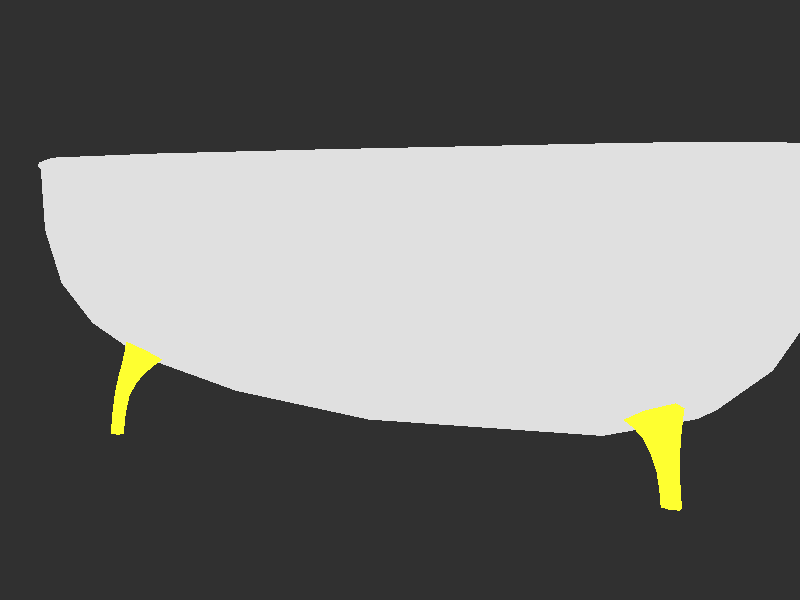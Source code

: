#include "rad_def.inc"
#include "colors.inc"
  light_source {
    100
    color White
  }
global_settings{
	 assumed_gamma 2.200000
	 max_trace_level 5
	 ambient_light rgb <0.000000, 0.000000, 0.000000>
}
background { rgb <0.200000, 0.200000, 0.200000> }
#declare camera_location = <3.776703, 0.700741, 1.402620>;
camera{
	 perspective
	 location camera_location
	 right (320 / 240) * x
	 up y
	 angle 57.822402
	 sky <-0.135262, 0.989651, -0.047899>
	 look_at <0.102099, 0.135529, 0.101374>
}
#declare wl_1_Infinite = light_source {
	 <3.666703, 0.700741, 2.396620>
	 color rgb <0.700000, 0.700000, 0.700000>
	 fade_distance 1.000000
	 fade_power 0.000000
	 media_interaction on
	 media_attenuation off
	 parallel
	 point_at <0.000000, -0.882542, -0.065219>
}
#declare wm_legs = texture{
	 pigment{
		 color rgbf <0.99631, 0.999999, 0.200000, 0.000000>
	 }
     finish {
		 ambient rgb <0.453880, 0.453880, 0.453880>
		 diffuse 0.113333
		 brilliance 4.000000
		 metallic 8.400000
		 specular 0.627040
		 roughness 0.01
		 reflection {
			 color rgb <0.693640, 0.693640, 0.693640> 
			 falloff 1.000000
			 exponent 1.000000
			 metallic 7.533333
		 }
	 }
}
#declare wm_ceramictub = texture{
	 pigment{
		 color rgbf <0.873333, 0.873333, 0.873333, 0.000000>
	 }
	 finish {
		 ambient rgb <0.234100, 0.234100, 0.234100>
		 diffuse 0.700000
		 brilliance 1.000000
		 metallic 0.000000
		 specular 0.667000
		 roughness 0.496667
	 }
}
#declare wo_0_Cube1_cut5 = mesh2{
	 vertex_vectors { 44, <-0.538853, -0.184661, 1.513049>, <-0.415699, -0.282111, 1.507601>, <-0.528858, -0.283667, 1.300950>, <-0.573170, -0.344342, 1.384481>, <-0.584978, -0.302847, 1.521839>, <-0.501432, -0.349537, 1.510470>, <-0.622758, -0.469426, 1.448935>, <-0.634002, -0.446996, 1.529691>, <-0.580628, -0.464536, 1.523408>, <-0.653670, -0.613106, 1.480408>, 
			<-0.664774, -0.613106, 1.553322>, <-0.615585, -0.613106, 1.548053>, <-0.557487, -0.224575, 1.386879>, <-0.466960, -0.223330, 1.552200>, <-0.458964, -0.302535, 1.382521>, <-0.594602, -0.318406, 1.441698>, <-0.550295, -0.308750, 1.343880>, <-0.537212, -0.322562, 1.542489>, <-0.561406, -0.241842, 1.517750>, <-0.527766, -0.355758, 1.432603>, <-0.458494, -0.312226, 1.508340>, 
			<-0.637930, -0.456946, 1.482494>, <-0.598921, -0.400955, 1.420427>, <-0.604227, -0.453034, 1.542072>, <-0.610587, -0.371498, 1.524704>, <-0.595231, -0.470978, 1.477468>, <-0.544657, -0.401241, 1.515384>, <-0.667949, -0.613106, 1.510627>, <-0.639890, -0.540592, 1.467226>, <-0.637481, -0.613106, 1.564743>, <-0.650994, -0.528540, 1.540141>, <-0.628598, -0.613106, 1.506412>, 
			<-0.601805, -0.536623, 1.534871>, <-0.644676, -0.613106, 1.527261>, <-0.575322, -0.267910, 1.415310>, <-0.501881, -0.270691, 1.546878>, <-0.492992, -0.324217, 1.407782>, <-0.616773, -0.383224, 1.464002>, <-0.573362, -0.383452, 1.539968>, <-0.564030, -0.407018, 1.456545>, <-0.654169, -0.534154, 1.497446>, <-0.623701, -0.530979, 1.551562>, <-0.614818, -0.540621, 1.493230>, 
			<-0.494470, -0.250146, 1.440534>}
	 //#local average_center = <-0.577320, -0.410970, 1.485401>;
	 normal_vectors { 94, <0.416359, 0.482514, 0.770601>, <0.674904, -0.289086, -0.678921>, <-0.654030, 0.645292, -0.394771>, <0.230317, 0.268170, 0.935435>, <0.781357, -0.266641, -0.564255>, <-0.843155, 0.313975, -0.436475>, <0.948157, -0.274490, 0.160169>, <0.501372, 0.568286, 0.652440>, <-0.075489, 0.096251, -0.992490>, <0.755402, -0.330505, -0.565805>, 
			<-0.595497, 0.703468, 0.387965>, <-0.563247, 0.757970, -0.328990>, <0.960501, -0.180126, 0.212113>, <0.310322, 0.361088, 0.879384>, <-0.028652, -0.061634, -0.997687>, <0.762373, -0.295331, -0.575818>, <-0.799617, 0.392037, 0.454885>, <-0.770681, 0.524871, -0.361332>, <0.184327, 0.184162, 0.965457>, <0.840699, -0.230203, -0.490134>, <-0.970856, 0.215841, -0.104166>, 
			<0.000000, 1.000000, -0.000000>, <0.946385, -0.260992, 0.190365>, <-0.063999, 0.159180, -0.985173>, <-0.461012, 0.832812, 0.306418>, <0.950322, -0.231452, 0.208130>, <-0.113347, 0.049211, -0.992336>, <-0.714803, 0.554269, 0.426429>, <0.958088, -0.138446, 0.250799>, <-0.221223, -0.089680, -0.971091>, <-0.805900, 0.285629, 0.518595>, <-0.578564, -0.749192, 0.322452>, 
			<0.763013, -0.340771, -0.549260>, <0.763013, -0.340771, -0.549260>, <0.763013, -0.340771, -0.549260>, <0.763013, -0.340771, -0.549260>, <-0.578564, -0.749192, 0.322452>, <-0.578564, -0.749192, 0.322452>, <-0.476397, 0.615916, -0.627450>, <-0.476397, 0.615916, -0.627450>, <-0.476397, 0.615916, -0.627450>, <-0.578564, -0.749192, 0.322452>, <-0.578564, -0.749192, 0.322452>, 
			<0.527889, 0.591675, 0.609306>, <0.527889, 0.591675, 0.609306>, <-0.578564, -0.749192, 0.322452>, <-0.000000, 1.000000, -0.000000>, <0.176870, 0.146720, 0.973237>, <0.176870, 0.146720, 0.973237>, <0.176870, 0.146720, 0.973237>, <0.176870, 0.146720, 0.973237>, <-0.000000, 1.000000, 0.000000>, <-0.000000, 1.000000, 0.000000>, <0.792894, -0.217901, -0.569067>, 
			<0.792894, -0.217901, -0.569067>, <0.000000, 1.000000, -0.000000>, <0.000000, 1.000000, -0.000000>, <-0.854414, 0.065871, -0.515400>, <-0.854414, 0.065871, -0.515400>, <-0.854414, 0.065871, -0.515400>, <0.941088, -0.215028, 0.260990>, <0.941088, -0.215028, 0.260990>, <0.941088, -0.215028, 0.260990>, <-0.578564, -0.749192, 0.322452>, <-0.578564, -0.749192, 0.322452>, 
			<-0.578564, -0.749192, 0.322452>, <0.023657, 0.094408, -0.995252>, <0.023657, 0.094408, -0.995252>, <-0.578564, -0.749192, 0.322452>, <-0.578564, -0.749192, 0.322452>, <-0.396738, 0.883992, 0.247300>, <-0.396738, 0.883992, 0.247300>, <-0.396738, 0.883992, 0.247300>, <-0.396738, 0.883992, 0.247300>, <-0.578564, -0.749192, 0.322452>, <-0.578564, -0.749192, 0.322452>, 
			<-0.578564, -0.749192, 0.322452>, <-0.000000, 1.000000, -0.000000>, <-0.000000, 1.000000, -0.000000>, <-0.000000, 1.000000, -0.000000>, <0.983193, -0.150053, 0.103999>, <0.983193, -0.150053, 0.103999>, <0.983193, -0.150053, 0.103999>, <0.000000, 1.000000, -0.000000>, <0.000000, 1.000000, -0.000000>, <0.050611, -0.164334, -0.985106>, <0.050611, -0.164334, -0.985106>, 
			<0.050611, -0.164334, -0.985106>, <0.000000, 1.000000, -0.000000>, <0.000000, 1.000000, -0.000000>, <0.000000, 1.000000, -0.000000>, <-0.875101, 0.238802, 0.420917>, <-0.875101, 0.238802, 0.420917>, <-0.875101, 0.238802, 0.420917>}
	 uv_vectors { 0}
	 texture_list { 1, texture{wm_legs}}
	 face_indices { 84, <10, 29, 33>, 0, <33, 27, 10>, 0, <31, 9, 27>, 0, <31, 27, 33>, 0, <11, 31, 33>, 0, <11, 33, 29>, 0, <18, 34, 0>, 0, <34, 12, 0>, 0, <12, 34, 16>, 0, <12, 16, 2>, 0, 
			<3, 16, 34>, 0, <3, 34, 15>, 0, <15, 34, 18>, 0, <15, 18, 4>, 0, <1, 20, 35>, 0, <1, 35, 13>, 0, <0, 13, 35>, 0, <0, 35, 18>, 0, <17, 4, 18>, 0, <17, 18, 35>, 0, <5, 17, 35>, 0, 
			<5, 35, 20>, 0, <14, 2, 16>, 0, <14, 16, 36>, 0, <20, 1, 14>, 0, <20, 14, 36>, 0, <5, 20, 36>, 0, <5, 36, 19>, 0, <3, 19, 36>, 0, <3, 36, 16>, 0, <15, 4, 24>, 0, <15, 24, 37>, 0, 
			<22, 3, 15>, 0, <22, 15, 37>, 0, <6, 22, 37>, 0, <6, 37, 21>, 0, <7, 21, 37>, 0, <7, 37, 24>, 0, <17, 5, 26>, 0, <17, 26, 38>, 0, <4, 17, 38>, 0, <4, 38, 24>, 0, <23, 7, 24>, 0, 
			<23, 24, 38>, 0, <8, 23, 38>, 0, <8, 38, 26>, 0, <19, 3, 22>, 0, <19, 22, 39>, 0, <26, 5, 19>, 0, <26, 19, 39>, 0, <8, 26, 39>, 0, <8, 39, 25>, 0, <25, 39, 6>, 0, <39, 22, 6>, 0, 
			<21, 7, 30>, 0, <21, 30, 40>, 0, <28, 6, 21>, 0, <28, 21, 40>, 0, <9, 28, 40>, 0, <9, 40, 27>, 0, <27, 40, 30>, 0, <27, 30, 10>, 0, <8, 32, 41>, 0, <41, 23, 8>, 0, <7, 23, 41>, 0, 
			<7, 41, 30>, 0, <29, 10, 30>, 0, <29, 30, 41>, 0, <11, 29, 41>, 0, <11, 41, 32>, 0, <28, 42, 25>, 0, <25, 6, 28>, 0, <32, 8, 25>, 0, <32, 25, 42>, 0, <31, 11, 32>, 0, <31, 32, 42>, 0, 
			<31, 42, 9>, 0, <42, 28, 9>, 0, <14, 43, 12>, 0, <12, 2, 14>, 0, <43, 13, 0>, 0, <0, 12, 43>, 0, <13, 43, 1>, 0, <43, 14, 1>, 0}
	 normal_indices { 84, <51, 83, 21>, <21, 77, 52>, <88, 46, 78>, <89, 79, 21>, <55, 90, 21>, <56, 21, 84>, <9, 22, 32>, <22, 60, 33>, <61, 22, 7>, <62, 7, 43>, 
			<0, 7, 22>, <0, 22, 6>, <6, 22, 9>, <6, 9, 1>, <38, 11, 23>, <39, 23, 66>, <34, 67, 23>, <35, 23, 9>, <8, 1, 9>, <8, 9, 23>, <2, 8, 23>, 
			<2, 23, 11>, <70, 44, 7>, <71, 7, 24>, <11, 40, 72>, <11, 73, 24>, <2, 11, 24>, <2, 24, 10>, <0, 10, 24>, <0, 24, 7>, <6, 1, 15>, <6, 15, 25>, 
			<13, 0, 6>, <13, 6, 25>, <3, 13, 25>, <3, 25, 12>, <4, 12, 25>, <4, 25, 15>, <8, 2, 17>, <8, 17, 26>, <1, 8, 26>, <1, 26, 15>, <14, 4, 15>, 
			<14, 15, 26>, <5, 14, 26>, <5, 26, 17>, <10, 0, 13>, <10, 13, 27>, <17, 2, 10>, <17, 10, 27>, <5, 17, 27>, <5, 27, 16>, <16, 27, 3>, <27, 13, 3>, 
			<12, 4, 19>, <12, 19, 28>, <18, 3, 12>, <18, 12, 28>, <47, 18, 28>, <48, 28, 80>, <81, 28, 19>, <82, 19, 53>, <5, 20, 29>, <29, 14, 5>, <4, 14, 29>, 
			<4, 29, 19>, <85, 54, 19>, <86, 19, 29>, <57, 87, 29>, <58, 29, 20>, <18, 30, 16>, <16, 3, 18>, <20, 5, 16>, <20, 16, 30>, <91, 59, 20>, <92, 20, 30>, 
			<93, 30, 49>, <30, 18, 50>, <74, 31, 63>, <64, 45, 75>, <31, 68, 36>, <37, 65, 31>, <69, 31, 41>, <31, 76, 42>}
	 uv_indices { 84, <0, 0, 0>, <0, 0, 0>, <0, 0, 0>, <0, 0, 0>, <0, 0, 0>, <0, 0, 0>, <0, 0, 0>, <0, 0, 0>, <0, 0, 0>, <0, 0, 0>, 
			<0, 0, 0>, <0, 0, 0>, <0, 0, 0>, <0, 0, 0>, <0, 0, 0>, <0, 0, 0>, <0, 0, 0>, <0, 0, 0>, <0, 0, 0>, <0, 0, 0>, <0, 0, 0>, 
			<0, 0, 0>, <0, 0, 0>, <0, 0, 0>, <0, 0, 0>, <0, 0, 0>, <0, 0, 0>, <0, 0, 0>, <0, 0, 0>, <0, 0, 0>, <0, 0, 0>, <0, 0, 0>, 
			<0, 0, 0>, <0, 0, 0>, <0, 0, 0>, <0, 0, 0>, <0, 0, 0>, <0, 0, 0>, <0, 0, 0>, <0, 0, 0>, <0, 0, 0>, <0, 0, 0>, <0, 0, 0>, 
			<0, 0, 0>, <0, 0, 0>, <0, 0, 0>, <0, 0, 0>, <0, 0, 0>, <0, 0, 0>, <0, 0, 0>, <0, 0, 0>, <0, 0, 0>, <0, 0, 0>, <0, 0, 0>, 
			<0, 0, 0>, <0, 0, 0>, <0, 0, 0>, <0, 0, 0>, <0, 0, 0>, <0, 0, 0>, <0, 0, 0>, <0, 0, 0>, <0, 0, 0>, <0, 0, 0>, <0, 0, 0>, 
			<0, 0, 0>, <0, 0, 0>, <0, 0, 0>, <0, 0, 0>, <0, 0, 0>, <0, 0, 0>, <0, 0, 0>, <0, 0, 0>, <0, 0, 0>, <0, 0, 0>, <0, 0, 0>, 
			<0, 0, 0>, <0, 0, 0>, <0, 0, 0>, <0, 0, 0>, <0, 0, 0>, <0, 0, 0>, <0, 0, 0>, <0, 0, 0>}
}
object{ wo_0_Cube1_cut5
	 interior {
		 ior 1.000000
	 }
}
#declare wo_1_Cube1_cut4 = mesh2{
	 vertex_vectors { 44, <-0.506101, -0.204700, -1.157167>, <-0.407198, -0.210259, -1.368962>, <-0.530974, -0.113267, -1.374557>, <-0.577195, -0.225950, -1.373322>, <-0.553794, -0.278375, -1.239048>, <-0.493108, -0.273374, -1.369608>, <-0.626498, -0.381426, -1.389825>, <-0.608604, -0.402370, -1.308596>, <-0.572811, -0.398914, -1.385921>, <-0.658390, -0.613106, -1.407982>, 
			<-0.641400, -0.613106, -1.333782>, <-0.608925, -0.613106, -1.404000>, <-0.540805, -0.148729, -1.245242>, <-0.441784, -0.226322, -1.240766>, <-0.461683, -0.153175, -1.414678>, <-0.579972, -0.247920, -1.293501>, <-0.553572, -0.167029, -1.372443>, <-0.512702, -0.285859, -1.290529>, <-0.529023, -0.238463, -1.198531>, <-0.531423, -0.243920, -1.397948>, <-0.450062, -0.237732, -1.367967>, 
			<-0.626499, -0.390495, -1.341868>, <-0.602870, -0.295188, -1.380189>, <-0.583549, -0.404485, -1.338745>, <-0.582263, -0.330582, -1.277872>, <-0.597865, -0.387730, -1.403728>, <-0.536516, -0.325353, -1.376519>, <-0.658089, -0.613106, -1.364259>, <-0.643981, -0.491346, -1.399015>, <-0.618517, -0.613106, -1.361073>, <-0.626990, -0.501022, -1.324815>, <-0.632109, -0.613106, -1.420433>, 
			<-0.594515, -0.499303, -1.395033>, <-0.636238, -0.613106, -1.381922>, <-0.559545, -0.195749, -1.268991>, <-0.476737, -0.252312, -1.265411>, <-0.496376, -0.195164, -1.404540>, <-0.603777, -0.310392, -1.319532>, <-0.550694, -0.334523, -1.316597>, <-0.567179, -0.306208, -1.398450>, <-0.643679, -0.495560, -1.355292>, <-0.604107, -0.501926, -1.352106>, <-0.617700, -0.494185, -1.411466>, 
			<-0.481424, -0.176075, -1.300229>}
	 //#local average_center = <-0.566528, -0.354935, -1.343010>;
	 normal_vectors { 94, <0.796855, -0.337961, 0.500803>, <0.342919, 0.517511, -0.783957>, <-0.627306, 0.620365, 0.470781>, <0.884607, -0.243070, 0.397980>, <0.343561, 0.206684, -0.916105>, <-0.873867, 0.275899, 0.400296>, <0.929922, -0.233363, -0.284230>, <0.801214, -0.319626, 0.505860>, <-0.631126, 0.719262, -0.290417>, <0.419141, 0.555173, -0.718403>, 
			<-0.006123, 0.055306, 0.998451>, <-0.512577, 0.714265, 0.476540>, <0.961684, -0.155882, -0.225532>, <0.804868, -0.315931, 0.502369>, <-0.851466, 0.326133, -0.410662>, <0.248415, 0.425580, -0.870156>, <-0.000867, -0.058553, 0.998284>, <-0.735615, 0.430096, 0.523343>, <0.836262, -0.158881, 0.524807>, <-0.331546, 0.165880, -0.928742>, <-0.974807, 0.154607, 0.160775>, 
			<0.000000, 1.000000, -0.000000>, <0.934329, -0.239681, -0.263785>, <-0.524029, 0.811426, -0.258807>, <0.057763, 0.133892, 0.989311>, <0.936688, -0.202067, -0.285980>, <-0.753834, 0.555579, -0.350808>, <0.045352, -0.062716, 0.997000>, <0.934693, -0.099661, -0.341199>, <-0.880569, 0.196458, -0.431280>, <-0.277028, -0.028131, 0.960450>, <-0.589229, -0.766660, -0.255034>, 
			<0.440739, 0.560122, -0.701436>, <0.440739, 0.560122, -0.701436>, <-0.589229, -0.766660, -0.255034>, <-0.466412, 0.744964, 0.476958>, <-0.466412, 0.744964, 0.476958>, <-0.589229, -0.766660, -0.255034>, <-0.589229, -0.766660, -0.255034>, <0.689692, -0.261753, 0.675137>, <0.689692, -0.261753, 0.675137>, <0.689692, -0.261753, 0.675137>, <-0.589229, -0.766660, -0.255034>, 
			<-0.589229, -0.766660, -0.255034>, <-0.000000, 1.000000, -0.000000>, <-0.000000, 1.000000, -0.000000>, <0.838740, -0.138051, 0.526743>, <0.838740, -0.138051, 0.526743>, <-0.000000, 1.000000, 0.000000>, <0.523923, 0.002619, -0.851761>, <0.523923, 0.002619, -0.851761>, <0.523923, 0.002619, -0.851761>, <0.000000, 1.000000, -0.000000>, <0.000000, 1.000000, -0.000000>, 
			<-0.830095, 0.061282, 0.554245>, <-0.830095, 0.061282, 0.554245>, <-0.830095, 0.061282, 0.554245>, <0.937287, -0.247214, -0.245718>, <0.937287, -0.247214, -0.245718>, <0.937287, -0.247214, -0.245718>, <0.937287, -0.247214, -0.245718>, <-0.589229, -0.766660, -0.255034>, <-0.589229, -0.766660, -0.255034>, <-0.589229, -0.766660, -0.255034>, <-0.459833, 0.851658, -0.251460>, 
			<-0.459833, 0.851658, -0.251460>, <-0.459833, 0.851658, -0.251460>, <-0.459833, 0.851658, -0.251460>, <-0.589229, -0.766660, -0.255034>, <-0.589229, -0.766660, -0.255034>, <-0.589229, -0.766660, -0.255034>, <-0.038701, 0.269966, 0.962092>, <-0.038701, 0.269966, 0.962092>, <-0.038701, 0.269966, 0.962092>, <-0.589229, -0.766660, -0.255034>, <-0.589229, -0.766660, -0.255034>, 
			<-0.000000, 1.000000, -0.000000>, <-0.000000, 1.000000, -0.000000>, <-0.000000, 1.000000, -0.000000>, <0.979319, -0.105441, -0.172672>, <0.979319, -0.105441, -0.172672>, <0.979319, -0.105441, -0.172672>, <0.000000, 1.000000, -0.000000>, <0.000000, 1.000000, -0.000000>, <0.000000, 1.000000, -0.000000>, <-0.887148, 0.149047, -0.436754>, <-0.887148, 0.149047, -0.436754>, 
			<-0.887148, 0.149047, -0.436754>, <-0.887148, 0.149047, -0.436754>, <-0.000000, 1.000000, 0.000000>, <-0.000000, 1.000000, 0.000000>, <0.099161, -0.085715, 0.991373>, <0.099161, -0.085715, 0.991373>, <0.099161, -0.085715, 0.991373>}
	 uv_vectors { 0}
	 texture_list { 1, texture{wm_legs}}
	 face_indices { 84, <27, 10, 29>, 0, <27, 29, 33>, 0, <9, 27, 33>, 0, <33, 31, 9>, 0, <11, 31, 33>, 0, <11, 33, 29>, 0, <18, 34, 12>, 0, <18, 12, 0>, 0, <12, 34, 16>, 0, <16, 2, 12>, 0, 
			<3, 16, 34>, 0, <3, 34, 15>, 0, <4, 15, 34>, 0, <4, 34, 18>, 0, <20, 35, 13>, 0, <13, 1, 20>, 0, <18, 0, 13>, 0, <18, 13, 35>, 0, <4, 18, 35>, 0, <4, 35, 17>, 0, <5, 17, 35>, 0, 
			<5, 35, 20>, 0, <2, 16, 36>, 0, <2, 36, 14>, 0, <14, 36, 20>, 0, <14, 20, 1>, 0, <5, 20, 36>, 0, <36, 19, 5>, 0, <19, 36, 16>, 0, <19, 16, 3>, 0, <15, 4, 24>, 0, <15, 24, 37>, 0, 
			<22, 3, 15>, 0, <22, 15, 37>, 0, <6, 22, 37>, 0, <6, 37, 21>, 0, <7, 21, 37>, 0, <7, 37, 24>, 0, <17, 5, 26>, 0, <17, 26, 38>, 0, <4, 17, 24>, 0, <17, 38, 24>, 0, <7, 24, 38>, 0, 
			<7, 38, 23>, 0, <8, 23, 38>, 0, <8, 38, 26>, 0, <3, 22, 39>, 0, <3, 39, 19>, 0, <26, 5, 19>, 0, <26, 19, 39>, 0, <8, 26, 25>, 0, <26, 39, 25>, 0, <25, 39, 22>, 0, <25, 22, 6>, 0, 
			<7, 30, 40>, 0, <40, 21, 7>, 0, <28, 6, 21>, 0, <28, 21, 40>, 0, <28, 40, 27>, 0, <27, 9, 28>, 0, <10, 27, 40>, 0, <10, 40, 30>, 0, <23, 8, 32>, 0, <23, 32, 41>, 0, <23, 41, 30>, 0, 
			<30, 7, 23>, 0, <29, 10, 30>, 0, <29, 30, 41>, 0, <29, 41, 32>, 0, <29, 32, 11>, 0, <28, 42, 25>, 0, <25, 6, 28>, 0, <8, 25, 42>, 0, <8, 42, 32>, 0, <11, 32, 42>, 0, <11, 42, 31>, 0, 
			<31, 42, 28>, 0, <31, 28, 9>, 0, <2, 14, 43>, 0, <2, 43, 12>, 0, <12, 43, 13>, 0, <12, 13, 0>, 0, <13, 43, 1>, 0, <43, 14, 1>, 0}
	 normal_indices { 84, <76, 48, 82>, <77, 83, 21>, <44, 78, 21>, <21, 89, 45>, <52, 90, 21>, <53, 21, 84>, <9, 22, 57>, <9, 58, 32>, <59, 22, 7>, <7, 39, 60>, 
			<0, 7, 22>, <0, 22, 6>, <1, 6, 22>, <1, 22, 9>, <11, 23, 64>, <65, 35, 11>, <9, 33, 66>, <9, 67, 23>, <1, 9, 23>, <1, 23, 8>, <2, 8, 23>, 
			<2, 23, 11>, <40, 7, 24>, <41, 24, 71>, <72, 24, 11>, <73, 11, 36>, <2, 11, 24>, <24, 10, 2>, <10, 24, 7>, <10, 7, 0>, <6, 1, 15>, <6, 15, 25>, 
			<13, 0, 6>, <13, 6, 25>, <3, 13, 25>, <3, 25, 12>, <4, 12, 25>, <4, 25, 15>, <8, 2, 17>, <8, 17, 26>, <1, 8, 15>, <8, 26, 15>, <4, 15, 26>, 
			<4, 26, 14>, <5, 14, 26>, <5, 26, 17>, <0, 13, 27>, <0, 27, 10>, <17, 2, 10>, <17, 10, 27>, <5, 17, 16>, <17, 27, 16>, <16, 27, 13>, <16, 13, 3>, 
			<4, 19, 28>, <28, 12, 4>, <18, 3, 12>, <18, 12, 28>, <18, 28, 79>, <80, 46, 18>, <49, 81, 28>, <50, 28, 19>, <14, 5, 20>, <14, 20, 29>, <14, 29, 19>, 
			<19, 4, 14>, <85, 51, 19>, <86, 19, 29>, <87, 29, 20>, <88, 20, 54>, <18, 30, 16>, <16, 3, 18>, <5, 16, 30>, <5, 30, 20>, <55, 20, 30>, <56, 30, 91>, 
			<92, 30, 18>, <93, 18, 47>, <42, 74, 31>, <43, 31, 61>, <62, 31, 68>, <63, 69, 34>, <70, 31, 37>, <31, 75, 38>}
	 uv_indices { 84, <0, 0, 0>, <0, 0, 0>, <0, 0, 0>, <0, 0, 0>, <0, 0, 0>, <0, 0, 0>, <0, 0, 0>, <0, 0, 0>, <0, 0, 0>, <0, 0, 0>, 
			<0, 0, 0>, <0, 0, 0>, <0, 0, 0>, <0, 0, 0>, <0, 0, 0>, <0, 0, 0>, <0, 0, 0>, <0, 0, 0>, <0, 0, 0>, <0, 0, 0>, <0, 0, 0>, 
			<0, 0, 0>, <0, 0, 0>, <0, 0, 0>, <0, 0, 0>, <0, 0, 0>, <0, 0, 0>, <0, 0, 0>, <0, 0, 0>, <0, 0, 0>, <0, 0, 0>, <0, 0, 0>, 
			<0, 0, 0>, <0, 0, 0>, <0, 0, 0>, <0, 0, 0>, <0, 0, 0>, <0, 0, 0>, <0, 0, 0>, <0, 0, 0>, <0, 0, 0>, <0, 0, 0>, <0, 0, 0>, 
			<0, 0, 0>, <0, 0, 0>, <0, 0, 0>, <0, 0, 0>, <0, 0, 0>, <0, 0, 0>, <0, 0, 0>, <0, 0, 0>, <0, 0, 0>, <0, 0, 0>, <0, 0, 0>, 
			<0, 0, 0>, <0, 0, 0>, <0, 0, 0>, <0, 0, 0>, <0, 0, 0>, <0, 0, 0>, <0, 0, 0>, <0, 0, 0>, <0, 0, 0>, <0, 0, 0>, <0, 0, 0>, 
			<0, 0, 0>, <0, 0, 0>, <0, 0, 0>, <0, 0, 0>, <0, 0, 0>, <0, 0, 0>, <0, 0, 0>, <0, 0, 0>, <0, 0, 0>, <0, 0, 0>, <0, 0, 0>, 
			<0, 0, 0>, <0, 0, 0>, <0, 0, 0>, <0, 0, 0>, <0, 0, 0>, <0, 0, 0>, <0, 0, 0>, <0, 0, 0>}
}
object{ wo_1_Cube1_cut4
	 interior {
		 ior 1.000000
	 }
}
#declare wo_2_Cube1_cut3 = mesh2{
	 vertex_vectors { 44, <0.538853, -0.184661, 1.513049>, <0.528858, -0.283667, 1.300950>, <0.415699, -0.282111, 1.507601>, <0.501394, -0.349756, 1.510375>, <0.584927, -0.303135, 1.522008>, <0.573259, -0.343835, 1.384406>, <0.580315, -0.465853, 1.521796>, <0.633605, -0.448721, 1.529926>, <0.623341, -0.466384, 1.447456>, <0.614933, -0.613106, 1.539680>, 
			<0.664026, -0.613106, 1.547062>, <0.654043, -0.613106, 1.472188>, <0.466960, -0.223330, 1.552200>, <0.557487, -0.224575, 1.386879>, <0.458964, -0.302535, 1.382521>, <0.537141, -0.322967, 1.542549>, <0.458494, -0.312226, 1.508340>, <0.594633, -0.318231, 1.441773>, <0.561406, -0.241842, 1.517750>, <0.527806, -0.355528, 1.432467>, <0.550295, -0.308750, 1.343880>, 
			<0.603683, -0.455467, 1.541542>, <0.544502, -0.402118, 1.515006>, <0.638104, -0.455892, 1.482070>, <0.610384, -0.372648, 1.525383>, <0.595472, -0.469598, 1.475566>, <0.599279, -0.398928, 1.420125>, <0.636567, -0.613106, 1.557608>, <0.601325, -0.537501, 1.530307>, <0.667855, -0.613106, 1.503614>, <0.650417, -0.529689, 1.537689>, <0.628580, -0.613106, 1.497709>, 
			<0.640434, -0.538565, 1.462815>, <0.644334, -0.613106, 1.519643>, <0.501881, -0.270691, 1.546878>, <0.575322, -0.267910, 1.415310>, <0.492992, -0.324217, 1.407782>, <0.573076, -0.385074, 1.540208>, <0.616897, -0.382522, 1.464304>, <0.564192, -0.406098, 1.456002>, <0.622958, -0.532601, 1.548235>, <0.654246, -0.533452, 1.494241>, <0.614972, -0.539701, 1.488336>, 
			<0.494470, -0.250146, 1.440534>}
	 //#local average_center = <0.577236, -0.410970, 1.483540>;
	 normal_vectors { 94, <0.656392, 0.644523, -0.392096>, <-0.672119, -0.287105, -0.682515>, <-0.420451, 0.482352, 0.768477>, <0.871523, 0.368567, -0.323429>, <-0.770028, -0.251707, -0.586259>, <-0.247189, 0.241310, 0.938439>, <0.081278, 0.096936, -0.991966>, <0.564006, 0.757495, -0.328784>, <-0.948165, -0.277258, 0.155278>, <-0.754915, -0.330385, -0.566524>, 
			<0.588112, 0.706029, 0.394522>, <-0.502205, 0.568422, 0.651680>, <0.160664, -0.012564, -0.986929>, <0.774868, 0.527595, -0.348173>, <-0.963545, -0.190965, 0.187386>, <-0.755693, -0.289730, -0.587353>, <0.789946, 0.377988, 0.482815>, <-0.320948, 0.354069, 0.878423>, <0.956698, 0.209046, -0.202556>, <-0.831251, -0.210692, -0.514423>, <0.000265, 0.168021, 0.985783>, 
			<-0.000000, 1.000000, 0.000000>, <0.064811, 0.159073, -0.985137>, <-0.946114, -0.261994, 0.190333>, <0.459047, 0.833730, 0.306872>, <0.127459, 0.059412, -0.990063>, <-0.951801, -0.239672, 0.191393>, <0.702972, 0.553148, 0.447054>, <0.172193, -0.069527, -0.982606>, <-0.962550, -0.151037, 0.225133>, <0.823036, 0.267664, 0.500967>, <0.578564, -0.749192, 0.322452>, 
			<-0.763013, -0.340771, -0.549260>, <-0.763013, -0.340771, -0.549260>, <-0.763013, -0.340771, -0.549260>, <-0.763013, -0.340771, -0.549260>, <0.578564, -0.749192, 0.322452>, <0.578564, -0.749192, 0.322452>, <-0.527889, 0.591675, 0.609306>, <-0.527889, 0.591675, 0.609306>, <0.578564, -0.749192, 0.322452>, <0.476397, 0.615916, -0.627450>, <0.476397, 0.615916, -0.627450>, 
			<0.476397, 0.615916, -0.627450>, <0.578564, -0.749192, 0.322452>, <0.578564, -0.749192, 0.322452>, <-0.000000, 1.000000, 0.000000>, <-0.000000, 1.000000, 0.000000>, <0.867734, 0.095250, -0.487817>, <0.867734, 0.095250, -0.487817>, <0.867734, 0.095250, -0.487817>, <0.000000, 1.000000, 0.000000>, <0.000000, 1.000000, 0.000000>, <-0.783037, -0.194141, -0.590900>, 
			<-0.783037, -0.194141, -0.590900>, <0.000000, 1.000000, -0.000000>, <-0.597373, -0.004261, 0.801952>, <-0.597373, -0.004261, 0.801952>, <-0.597373, -0.004261, 0.801952>, <-0.023657, 0.094408, -0.995252>, <-0.023657, 0.094408, -0.995252>, <0.578564, -0.749192, 0.322452>, <0.578564, -0.749192, 0.322452>, <-0.941088, -0.215028, 0.260990>, <-0.941088, -0.215028, 0.260990>, 
			<-0.941088, -0.215028, 0.260990>, <0.578564, -0.749192, 0.322452>, <0.578564, -0.749192, 0.322452>, <0.578564, -0.749192, 0.322452>, <0.396738, 0.883992, 0.247300>, <0.396738, 0.883992, 0.247300>, <0.396738, 0.883992, 0.247300>, <0.396738, 0.883992, 0.247300>, <0.578564, -0.749192, 0.322452>, <0.578564, -0.749192, 0.322452>, <0.578564, -0.749192, 0.322452>, 
			<-0.000000, 1.000000, 0.000000>, <-0.000000, 1.000000, 0.000000>, <-0.020555, -0.116866, -0.992935>, <-0.020555, -0.116866, -0.992935>, <-0.020555, -0.116866, -0.992935>, <0.000000, 1.000000, 0.000000>, <0.000000, 1.000000, 0.000000>, <0.000000, 1.000000, 0.000000>, <-0.984320, -0.155657, 0.082975>, <-0.984320, -0.155657, 0.082975>, <-0.984320, -0.155657, 0.082975>, 
			<-0.000000, 1.000000, -0.000000>, <-0.000000, 1.000000, -0.000000>, <-0.000000, 1.000000, -0.000000>, <0.833135, 0.216988, 0.508727>, <0.833135, 0.216988, 0.508727>, <0.833135, 0.216988, 0.508727>, <0.833135, 0.216988, 0.508727>}
	 uv_vectors { 0}
	 texture_list { 1, texture{wm_legs}}
	 face_indices { 84, <10, 29, 33>, 0, <10, 33, 27>, 0, <9, 27, 33>, 0, <33, 31, 9>, 0, <29, 11, 31>, 0, <29, 31, 33>, 0, <0, 18, 34>, 0, <0, 34, 12>, 0, <2, 12, 34>, 0, <2, 34, 16>, 0, 
			<3, 16, 34>, 0, <3, 34, 15>, 0, <15, 34, 18>, 0, <15, 18, 4>, 0, <13, 1, 20>, 0, <13, 20, 35>, 0, <0, 13, 35>, 0, <0, 35, 18>, 0, <4, 18, 17>, 0, <18, 35, 17>, 0, <5, 17, 35>, 0, 
			<5, 35, 20>, 0, <16, 36, 14>, 0, <16, 14, 2>, 0, <14, 36, 20>, 0, <14, 20, 1>, 0, <5, 20, 36>, 0, <5, 36, 19>, 0, <3, 19, 36>, 0, <3, 36, 16>, 0, <4, 24, 37>, 0, <4, 37, 15>, 0, 
			<22, 3, 15>, 0, <22, 15, 37>, 0, <6, 22, 37>, 0, <6, 37, 21>, 0, <21, 37, 24>, 0, <21, 24, 7>, 0, <17, 5, 26>, 0, <17, 26, 38>, 0, <24, 4, 17>, 0, <24, 17, 38>, 0, <7, 24, 38>, 0, 
			<7, 38, 23>, 0, <8, 23, 38>, 0, <8, 38, 26>, 0, <19, 3, 22>, 0, <19, 22, 39>, 0, <26, 5, 19>, 0, <26, 19, 39>, 0, <8, 26, 39>, 0, <8, 39, 25>, 0, <6, 25, 39>, 0, <6, 39, 22>, 0, 
			<7, 30, 40>, 0, <7, 40, 21>, 0, <28, 6, 21>, 0, <28, 21, 40>, 0, <9, 28, 40>, 0, <9, 40, 27>, 0, <27, 40, 30>, 0, <27, 30, 10>, 0, <23, 8, 32>, 0, <23, 32, 41>, 0, <30, 7, 23>, 0, 
			<30, 23, 41>, 0, <10, 30, 29>, 0, <30, 41, 29>, 0, <11, 29, 41>, 0, <11, 41, 32>, 0, <25, 6, 28>, 0, <25, 28, 42>, 0, <25, 42, 32>, 0, <32, 8, 25>, 0, <31, 11, 32>, 0, <31, 32, 42>, 0, 
			<31, 42, 28>, 0, <31, 28, 9>, 0, <2, 14, 43>, 0, <2, 43, 12>, 0, <12, 43, 0>, 0, <43, 13, 0>, 0, <13, 43, 14>, 0, <14, 1, 13>, 0}
	 normal_indices { 84, <51, 81, 21>, <52, 21, 76>, <46, 77, 21>, <21, 87, 47>, <82, 55, 88>, <83, 89, 21>, <32, 9, 22>, <33, 22, 59>, <41, 60, 22>, <42, 22, 7>, 
			<0, 7, 22>, <0, 22, 6>, <6, 22, 9>, <6, 9, 1>, <63, 38, 11>, <64, 11, 23>, <34, 65, 23>, <35, 23, 9>, <1, 9, 8>, <9, 23, 8>, <2, 8, 23>, 
			<2, 23, 11>, <7, 24, 69>, <7, 70, 43>, <71, 24, 11>, <72, 11, 39>, <2, 11, 24>, <2, 24, 10>, <0, 10, 24>, <0, 24, 7>, <1, 15, 25>, <1, 25, 6>, 
			<13, 0, 6>, <13, 6, 25>, <3, 13, 25>, <3, 25, 12>, <12, 25, 15>, <12, 15, 4>, <8, 2, 17>, <8, 17, 26>, <15, 1, 8>, <15, 8, 26>, <4, 15, 26>, 
			<4, 26, 14>, <5, 14, 26>, <5, 26, 17>, <10, 0, 13>, <10, 13, 27>, <17, 2, 10>, <17, 10, 27>, <5, 17, 27>, <5, 27, 16>, <3, 16, 27>, <3, 27, 13>, 
			<4, 19, 28>, <4, 28, 12>, <18, 3, 12>, <18, 12, 28>, <48, 18, 28>, <49, 28, 78>, <79, 28, 19>, <80, 19, 53>, <14, 5, 20>, <14, 20, 29>, <19, 4, 14>, 
			<19, 14, 29>, <54, 19, 84>, <19, 29, 85>, <56, 86, 29>, <57, 29, 20>, <16, 3, 18>, <16, 18, 30>, <16, 30, 20>, <20, 5, 16>, <90, 58, 20>, <91, 20, 30>, 
			<92, 30, 18>, <93, 18, 50>, <44, 73, 31>, <45, 31, 61>, <62, 31, 36>, <31, 66, 37>, <67, 31, 74>, <75, 40, 68>}
	 uv_indices { 84, <0, 0, 0>, <0, 0, 0>, <0, 0, 0>, <0, 0, 0>, <0, 0, 0>, <0, 0, 0>, <0, 0, 0>, <0, 0, 0>, <0, 0, 0>, <0, 0, 0>, 
			<0, 0, 0>, <0, 0, 0>, <0, 0, 0>, <0, 0, 0>, <0, 0, 0>, <0, 0, 0>, <0, 0, 0>, <0, 0, 0>, <0, 0, 0>, <0, 0, 0>, <0, 0, 0>, 
			<0, 0, 0>, <0, 0, 0>, <0, 0, 0>, <0, 0, 0>, <0, 0, 0>, <0, 0, 0>, <0, 0, 0>, <0, 0, 0>, <0, 0, 0>, <0, 0, 0>, <0, 0, 0>, 
			<0, 0, 0>, <0, 0, 0>, <0, 0, 0>, <0, 0, 0>, <0, 0, 0>, <0, 0, 0>, <0, 0, 0>, <0, 0, 0>, <0, 0, 0>, <0, 0, 0>, <0, 0, 0>, 
			<0, 0, 0>, <0, 0, 0>, <0, 0, 0>, <0, 0, 0>, <0, 0, 0>, <0, 0, 0>, <0, 0, 0>, <0, 0, 0>, <0, 0, 0>, <0, 0, 0>, <0, 0, 0>, 
			<0, 0, 0>, <0, 0, 0>, <0, 0, 0>, <0, 0, 0>, <0, 0, 0>, <0, 0, 0>, <0, 0, 0>, <0, 0, 0>, <0, 0, 0>, <0, 0, 0>, <0, 0, 0>, 
			<0, 0, 0>, <0, 0, 0>, <0, 0, 0>, <0, 0, 0>, <0, 0, 0>, <0, 0, 0>, <0, 0, 0>, <0, 0, 0>, <0, 0, 0>, <0, 0, 0>, <0, 0, 0>, 
			<0, 0, 0>, <0, 0, 0>, <0, 0, 0>, <0, 0, 0>, <0, 0, 0>, <0, 0, 0>, <0, 0, 0>, <0, 0, 0>}
}
object{ wo_2_Cube1_cut3
	 interior {
		 ior 1.000000
	 }
}
#declare wo_3_Cube1_cut2 = mesh2{
	 vertex_vectors { 44, <0.506101, -0.204700, -1.157167>, <0.530974, -0.113267, -1.374557>, <0.407198, -0.210259, -1.368962>, <0.493108, -0.273374, -1.369608>, <0.553794, -0.278375, -1.239048>, <0.577195, -0.225950, -1.373322>, <0.572811, -0.398914, -1.385921>, <0.608604, -0.402370, -1.308596>, <0.626498, -0.381426, -1.389825>, <0.608925, -0.613106, -1.404000>, 
			<0.641400, -0.613106, -1.333782>, <0.658390, -0.613106, -1.407982>, <0.441784, -0.226322, -1.240766>, <0.540805, -0.148729, -1.245242>, <0.461683, -0.153175, -1.414678>, <0.512702, -0.285859, -1.290529>, <0.450062, -0.237732, -1.367967>, <0.579972, -0.247920, -1.293501>, <0.529023, -0.238463, -1.198531>, <0.531423, -0.243920, -1.397948>, <0.553572, -0.167029, -1.372443>, 
			<0.583549, -0.404485, -1.338745>, <0.536516, -0.325353, -1.376519>, <0.626499, -0.390495, -1.341868>, <0.582263, -0.330582, -1.277872>, <0.597865, -0.387730, -1.403728>, <0.602870, -0.295188, -1.380189>, <0.618517, -0.613106, -1.361073>, <0.594515, -0.499303, -1.395033>, <0.658089, -0.613106, -1.364259>, <0.626990, -0.501022, -1.324815>, <0.632109, -0.613106, -1.420433>, 
			<0.643981, -0.491346, -1.399015>, <0.636238, -0.613106, -1.381922>, <0.476737, -0.252312, -1.265411>, <0.559545, -0.195749, -1.268991>, <0.496376, -0.195164, -1.404540>, <0.550694, -0.334523, -1.316597>, <0.603777, -0.310392, -1.319532>, <0.567179, -0.306208, -1.398450>, <0.604107, -0.501926, -1.352106>, <0.643679, -0.495560, -1.355292>, <0.617700, -0.494185, -1.411466>, 
			<0.481424, -0.176075, -1.300229>}
	 //#local average_center = <0.566528, -0.354935, -1.343010>;
	 normal_vectors { 94, <0.627306, 0.620365, 0.470781>, <-0.342919, 0.517511, -0.783957>, <-0.796855, -0.337961, 0.500803>, <0.873867, 0.275899, 0.400296>, <-0.343561, 0.206684, -0.916105>, <-0.884607, -0.243070, 0.397980>, <0.631126, 0.719262, -0.290417>, <0.512577, 0.714265, 0.476540>, <-0.929922, -0.233363, -0.284230>, <-0.419141, 0.555173, -0.718403>, 
			<0.006123, 0.055306, 0.998451>, <-0.801214, -0.319626, 0.505860>, <0.851466, 0.326133, -0.410662>, <0.735615, 0.430096, 0.523343>, <-0.961684, -0.155882, -0.225532>, <-0.248415, 0.425580, -0.870156>, <0.000867, -0.058553, 0.998284>, <-0.804868, -0.315931, 0.502369>, <0.974807, 0.154607, 0.160775>, <0.331546, 0.165880, -0.928742>, <-0.836262, -0.158881, 0.524807>, 
			<-0.000000, 1.000000, -0.000000>, <0.524029, 0.811426, -0.258807>, <-0.934329, -0.239681, -0.263785>, <-0.057763, 0.133892, 0.989311>, <0.753834, 0.555579, -0.350808>, <-0.936688, -0.202067, -0.285980>, <-0.045352, -0.062716, 0.997000>, <0.880569, 0.196458, -0.431280>, <-0.934693, -0.099661, -0.341199>, <0.277028, -0.028131, 0.960450>, <0.589229, -0.766660, -0.255034>, 
			<-0.440739, 0.560122, -0.701436>, <-0.440739, 0.560122, -0.701436>, <0.589229, -0.766660, -0.255034>, <-0.689692, -0.261753, 0.675137>, <-0.689692, -0.261753, 0.675137>, <-0.689692, -0.261753, 0.675137>, <0.589229, -0.766660, -0.255034>, <0.589229, -0.766660, -0.255034>, <0.466412, 0.744964, 0.476958>, <0.466412, 0.744964, 0.476958>, <0.589229, -0.766660, -0.255034>, 
			<0.589229, -0.766660, -0.255034>, <-0.000000, 1.000000, 0.000000>, <-0.000000, 1.000000, 0.000000>, <0.830095, 0.061282, 0.554245>, <0.830095, 0.061282, 0.554245>, <0.830095, 0.061282, 0.554245>, <0.000000, 1.000000, 0.000000>, <-0.523923, 0.002619, -0.851761>, <-0.523923, 0.002619, -0.851761>, <-0.523923, 0.002619, -0.851761>, <0.000000, 1.000000, -0.000000>, 
			<0.000000, 1.000000, -0.000000>, <-0.838740, -0.138051, 0.526743>, <-0.838740, -0.138051, 0.526743>, <0.459833, 0.851658, -0.251460>, <0.459833, 0.851658, -0.251460>, <0.459833, 0.851658, -0.251460>, <0.459833, 0.851658, -0.251460>, <0.589229, -0.766660, -0.255034>, <0.589229, -0.766660, -0.255034>, <0.589229, -0.766660, -0.255034>, <-0.937287, -0.247214, -0.245718>, 
			<-0.937287, -0.247214, -0.245718>, <-0.937287, -0.247214, -0.245718>, <-0.937287, -0.247214, -0.245718>, <0.589229, -0.766660, -0.255034>, <0.589229, -0.766660, -0.255034>, <0.589229, -0.766660, -0.255034>, <0.038701, 0.269966, 0.962092>, <0.038701, 0.269966, 0.962092>, <0.038701, 0.269966, 0.962092>, <0.589229, -0.766660, -0.255034>, <0.589229, -0.766660, -0.255034>, 
			<-0.000000, 1.000000, 0.000000>, <-0.000000, 1.000000, 0.000000>, <-0.000000, 1.000000, 0.000000>, <0.887148, 0.149047, -0.436754>, <0.887148, 0.149047, -0.436754>, <0.887148, 0.149047, -0.436754>, <0.887148, 0.149047, -0.436754>, <0.000000, 1.000000, -0.000000>, <0.000000, 1.000000, -0.000000>, <0.000000, 1.000000, -0.000000>, <-0.979319, -0.105441, -0.172672>, 
			<-0.979319, -0.105441, -0.172672>, <-0.979319, -0.105441, -0.172672>, <0.000000, 1.000000, 0.000000>, <0.000000, 1.000000, 0.000000>, <-0.099161, -0.085715, 0.991373>, <-0.099161, -0.085715, 0.991373>, <-0.099161, -0.085715, 0.991373>}
	 uv_vectors { 0}
	 texture_list { 1, texture{wm_legs}}
	 face_indices { 84, <27, 10, 29>, 0, <27, 29, 33>, 0, <9, 27, 33>, 0, <33, 31, 9>, 0, <11, 31, 33>, 0, <11, 33, 29>, 0, <18, 34, 12>, 0, <18, 12, 0>, 0, <12, 34, 16>, 0, <16, 2, 12>, 0, 
			<3, 16, 34>, 0, <3, 34, 15>, 0, <4, 15, 34>, 0, <4, 34, 18>, 0, <20, 35, 13>, 0, <13, 1, 20>, 0, <13, 35, 18>, 0, <13, 18, 0>, 0, <4, 18, 35>, 0, <4, 35, 17>, 0, <5, 17, 35>, 0, 
			<5, 35, 20>, 0, <16, 36, 14>, 0, <14, 2, 16>, 0, <1, 14, 36>, 0, <1, 36, 20>, 0, <19, 5, 20>, 0, <19, 20, 36>, 0, <19, 36, 3>, 0, <36, 16, 3>, 0, <4, 24, 15>, 0, <24, 37, 15>, 0, 
			<22, 3, 15>, 0, <22, 15, 37>, 0, <6, 22, 37>, 0, <6, 37, 21>, 0, <21, 37, 7>, 0, <37, 24, 7>, 0, <17, 5, 26>, 0, <17, 26, 38>, 0, <24, 4, 17>, 0, <24, 17, 38>, 0, <7, 24, 38>, 0, 
			<7, 38, 23>, 0, <8, 23, 38>, 0, <8, 38, 26>, 0, <19, 3, 22>, 0, <19, 22, 39>, 0, <5, 19, 39>, 0, <5, 39, 26>, 0, <25, 8, 26>, 0, <25, 26, 39>, 0, <25, 39, 22>, 0, <25, 22, 6>, 0, 
			<30, 40, 21>, 0, <21, 7, 30>, 0, <28, 6, 21>, 0, <28, 21, 40>, 0, <27, 9, 28>, 0, <27, 28, 40>, 0, <27, 40, 30>, 0, <27, 30, 10>, 0, <23, 8, 32>, 0, <23, 32, 41>, 0, <7, 23, 41>, 0, 
			<7, 41, 30>, 0, <10, 30, 41>, 0, <10, 41, 29>, 0, <29, 41, 32>, 0, <32, 11, 29>, 0, <6, 28, 42>, 0, <42, 25, 6>, 0, <25, 42, 32>, 0, <32, 8, 25>, 0, <31, 11, 32>, 0, <31, 32, 42>, 0, 
			<9, 31, 42>, 0, <9, 42, 28>, 0, <2, 14, 43>, 0, <2, 43, 12>, 0, <0, 12, 13>, 0, <12, 43, 13>, 0, <1, 13, 43>, 0, <43, 14, 1>, 0}
	 normal_indices { 84, <76, 49, 83>, <77, 84, 21>, <44, 78, 21>, <21, 89, 45>, <53, 90, 21>, <54, 21, 85>, <9, 22, 57>, <9, 58, 32>, <59, 22, 7>, <7, 40, 60>, 
			<0, 7, 22>, <0, 22, 6>, <1, 6, 22>, <1, 22, 9>, <11, 23, 64>, <65, 35, 11>, <66, 23, 9>, <67, 9, 33>, <1, 9, 23>, <1, 23, 8>, <2, 8, 23>, 
			<2, 23, 11>, <7, 24, 71>, <72, 41, 7>, <36, 73, 24>, <37, 24, 11>, <10, 2, 11>, <10, 11, 24>, <10, 24, 0>, <24, 7, 0>, <1, 15, 6>, <15, 25, 6>, 
			<13, 0, 6>, <13, 6, 25>, <3, 13, 25>, <3, 25, 12>, <12, 25, 4>, <25, 15, 4>, <8, 2, 17>, <8, 17, 26>, <15, 1, 8>, <15, 8, 26>, <4, 15, 26>, 
			<4, 26, 14>, <5, 14, 26>, <5, 26, 17>, <10, 0, 13>, <10, 13, 27>, <2, 10, 27>, <2, 27, 17>, <16, 5, 17>, <16, 17, 27>, <16, 27, 13>, <16, 13, 3>, 
			<19, 28, 12>, <12, 4, 19>, <18, 3, 12>, <18, 12, 28>, <79, 46, 18>, <80, 18, 28>, <81, 28, 19>, <82, 19, 50>, <14, 5, 20>, <14, 20, 29>, <4, 14, 29>, 
			<4, 29, 19>, <51, 19, 29>, <52, 29, 86>, <87, 29, 20>, <20, 55, 88>, <3, 18, 30>, <30, 16, 3>, <16, 30, 20>, <20, 5, 16>, <91, 56, 20>, <92, 20, 30>, 
			<47, 93, 30>, <48, 30, 18>, <42, 74, 31>, <43, 31, 61>, <34, 62, 68>, <63, 31, 69>, <38, 70, 31>, <31, 75, 39>}
	 uv_indices { 84, <0, 0, 0>, <0, 0, 0>, <0, 0, 0>, <0, 0, 0>, <0, 0, 0>, <0, 0, 0>, <0, 0, 0>, <0, 0, 0>, <0, 0, 0>, <0, 0, 0>, 
			<0, 0, 0>, <0, 0, 0>, <0, 0, 0>, <0, 0, 0>, <0, 0, 0>, <0, 0, 0>, <0, 0, 0>, <0, 0, 0>, <0, 0, 0>, <0, 0, 0>, <0, 0, 0>, 
			<0, 0, 0>, <0, 0, 0>, <0, 0, 0>, <0, 0, 0>, <0, 0, 0>, <0, 0, 0>, <0, 0, 0>, <0, 0, 0>, <0, 0, 0>, <0, 0, 0>, <0, 0, 0>, 
			<0, 0, 0>, <0, 0, 0>, <0, 0, 0>, <0, 0, 0>, <0, 0, 0>, <0, 0, 0>, <0, 0, 0>, <0, 0, 0>, <0, 0, 0>, <0, 0, 0>, <0, 0, 0>, 
			<0, 0, 0>, <0, 0, 0>, <0, 0, 0>, <0, 0, 0>, <0, 0, 0>, <0, 0, 0>, <0, 0, 0>, <0, 0, 0>, <0, 0, 0>, <0, 0, 0>, <0, 0, 0>, 
			<0, 0, 0>, <0, 0, 0>, <0, 0, 0>, <0, 0, 0>, <0, 0, 0>, <0, 0, 0>, <0, 0, 0>, <0, 0, 0>, <0, 0, 0>, <0, 0, 0>, <0, 0, 0>, 
			<0, 0, 0>, <0, 0, 0>, <0, 0, 0>, <0, 0, 0>, <0, 0, 0>, <0, 0, 0>, <0, 0, 0>, <0, 0, 0>, <0, 0, 0>, <0, 0, 0>, <0, 0, 0>, 
			<0, 0, 0>, <0, 0, 0>, <0, 0, 0>, <0, 0, 0>, <0, 0, 0>, <0, 0, 0>, <0, 0, 0>, <0, 0, 0>}
}
object{ wo_3_Cube1_cut2
	 interior {
		 ior 1.000000
	 }
}
#declare wo_4_Cube1 = mesh2{
	 vertex_vectors { 402, <0.591667, -0.349880, -0.000000>, <0.653255, 0.229475, -1.636068>, <-0.000000, -0.286307, -1.584635>, <0.653255, 0.165901, 1.770775>, <0.000000, -0.349880, 1.719343>, <-0.591667, -0.349880, -0.000000>, <-0.653255, 0.229475, -1.636068>, <-0.653255, 0.165901, 1.770775>, <0.000000, -0.526312, 0.000000>, <0.000000, 0.156786, 2.105903>, 
			<0.000000, 0.168611, -2.080415>, <-0.835330, 0.156786, 0.000000>, <0.835330, 0.156786, 0.000000>, <0.675000, 0.852542, -1.687500>, <0.675000, 0.852542, 1.822207>, <-0.675000, 0.852542, -1.687500>, <-0.675000, 0.852542, 1.822207>, <0.862500, 0.852542, 0.000000>, <0.000000, 0.852542, -2.156250>, <0.000000, 0.852542, 2.156250>, <-0.862500, 0.852542, 0.000000>, 
			<0.689139, 0.877030, -1.697750>, <0.689139, 0.877030, 1.832458>, <-0.689139, 0.877030, -1.697750>, <-0.689139, 0.877030, 1.832458>, <0.881190, 0.875535, 0.000000>, <-0.000000, 0.877037, -2.173129>, <-0.000000, 0.877037, 2.173129>, <-0.881190, 0.875535, 0.000000>, <0.851480, 0.898035, 0.000000>, <0.663961, 0.899530, 1.813817>, <-0.000000, 0.899537, 2.143157>, 
			<-0.663961, 0.899530, 1.813817>, <-0.851480, 0.898035, -0.000000>, <-0.663961, 0.899530, -1.679110>, <0.000000, 0.899537, -2.143157>, <0.663961, 0.899530, -1.679110>, <0.564583, -0.280349, -0.755208>, <0.588021, -0.030447, -1.481771>, <0.297396, -0.253104, -1.481771>, <0.588021, -0.094021, 1.616478>, <0.297396, -0.316677, 1.616478>, <-0.564583, -0.280349, -0.755208>, 
			<-0.588021, -0.030447, -1.481771>, <-0.588021, -0.094021, 1.616478>, <0.564583, -0.316677, 1.142255>, <0.675000, 0.492542, -1.687500>, <-0.297396, -0.253104, -1.481771>, <0.675000, 0.492542, 1.822207>, <-0.297396, -0.316677, 1.616478>, <-0.564583, -0.316677, 1.142255>, <-0.675000, 0.492542, -1.687500>, <-0.675000, 0.492542, 1.822207>, <0.000000, -0.445714, -0.876736>, 
			<0.322569, -0.482042, 0.000000>, <0.000000, -0.482042, 1.263783>, <-0.322569, -0.482042, 0.000000>, <0.000000, -0.130479, 1.954861>, <0.362847, 0.161344, 2.008681>, <0.000000, 0.894396, 2.128787>, <-0.362847, 0.161344, 2.008681>, <0.355418, 0.173168, -1.983193>, <0.000000, -0.086292, -1.916990>, <-0.355418, 0.173168, -1.983193>, <-0.798785, 0.197671, -0.907118>, 
			<-0.753819, -0.130479, 0.000000>, <-0.798785, 0.161344, 1.294165>, <0.798785, 0.161344, 1.294165>, <0.753819, -0.130479, 0.000000>, <0.798785, 0.197671, -0.907118>, <0.836396, 0.893538, 0.000000>, <-0.685477, 0.864392, -1.695132>, <-0.685477, 0.864392, 1.829840>, <0.862500, 0.492542, 0.000000>, <0.000000, 0.492542, -2.156250>, <0.000000, 0.492542, 2.156250>, 
			<-0.862500, 0.492542, 0.000000>, <-0.825000, 0.852542, -0.937500>, <0.825000, 0.852542, 1.324547>, <-0.825000, 0.852542, 1.324547>, <0.375000, 0.852542, 2.062500>, <-0.375000, 0.852542, 2.062500>, <-0.375000, 0.852542, -2.062500>, <0.375000, 0.852542, -2.062500>, <0.825000, 0.852542, -0.937500>, <0.685477, 0.864392, 1.829840>, <-0.876010, 0.863538, 0.000000>, 
			<0.000000, 0.864396, -2.168749>, <0.685477, 0.864392, -1.695132>, <0.679169, 0.891242, -1.690338>, <0.679169, 0.891242, 1.825046>, <-0.679169, 0.891242, -1.690338>, <-0.679169, 0.891242, 1.825046>, <0.876010, 0.863538, 0.000000>, <0.000000, 0.891251, -2.161268>, <0.000000, 0.864396, 2.168749>, <-0.869712, 0.889534, 0.000000>, <0.869712, 0.889534, 0.000000>, 
			<0.651907, 0.894392, 1.804986>, <0.000000, 0.891251, 2.161268>, <-0.651907, 0.894392, 1.804986>, <-0.836396, 0.893538, 0.000000>, <-0.651907, 0.894392, -1.670279>, <0.000000, 0.894396, -2.128787>, <0.651907, 0.894392, -1.670279>, <-0.813323, 0.898657, -0.933118>, <0.382782, 0.877159, -2.077252>, <-0.842648, 0.876157, 1.329797>, <0.813323, 0.898657, 1.320165>, 
			<0.382782, 0.877159, 2.077252>, <-0.382782, 0.877159, 2.077252>, <0.368504, 0.899659, -2.050850>, <-0.368504, 0.899659, -2.050850>, <-0.813323, 0.898657, 1.320165>, <0.842648, 0.876157, 1.329797>, <0.813323, 0.898657, -0.933118>, <0.842648, 0.876157, -0.942750>, <-0.368504, 0.899659, 2.050850>, <-0.382782, 0.877159, -2.077252>, <0.368504, 0.899659, 2.050850>, 
			<-0.842648, 0.876157, -0.942750>, <0.307639, -0.404047, -0.815972>, <0.307639, -0.440375, 1.203019>, <-0.307639, -0.440375, 1.203019>, <-0.307639, -0.404047, -0.815972>, <0.326389, -0.112250, 1.847222>, <0.375000, 0.492542, 2.062500>, <-0.375000, 0.492542, 2.062500>, <-0.326389, -0.112250, 1.847222>, <0.375000, 0.492542, -2.062500>, <0.311785, -0.068063, -1.809351>, 
			<-0.311785, -0.068063, -1.809351>, <-0.375000, 0.492542, -2.062500>, <-0.720139, -0.075922, -0.815972>, <-0.720139, -0.112250, 1.203019>, <-0.825000, 0.492542, 1.324547>, <-0.825000, 0.492542, -0.937500>, <0.720139, -0.112250, 1.203019>, <0.720139, -0.075922, -0.815972>, <0.825000, 0.492542, -0.937500>, <0.825000, 0.492542, 1.324547>, <-0.831205, 0.890245, -0.938913>, 
			<-0.831205, 0.890245, 1.325960>, <-0.377094, 0.891390, -2.066787>, <0.377094, 0.891390, -2.066787>, <0.831205, 0.890245, 1.325960>, <0.377094, 0.891390, 2.066787>, <-0.377094, 0.891390, 2.066787>, <0.831205, 0.890245, -0.938913>, <-0.798777, 0.893893, -0.928575>, <0.380806, 0.864466, -2.073444>, <-0.837877, 0.863893, 1.328464>, <0.798777, 0.893893, 1.315622>, 
			<0.380806, 0.864466, 2.073444>, <-0.380806, 0.864466, 2.073444>, <0.361770, 0.894466, -2.038241>, <-0.361770, 0.894466, -2.038241>, <-0.798777, 0.893893, 1.315622>, <0.837877, 0.863893, 1.328464>, <0.798777, 0.893893, -0.928575>, <0.837877, 0.863893, -0.941417>, <-0.361770, 0.894466, 2.038241>, <-0.380806, 0.864466, -2.073444>, <0.361770, 0.894466, 2.038241>, 
			<-0.837877, 0.863893, -0.941417>, <0.836222, 0.893396, 0.000000>, <0.651687, 0.894144, 1.804826>, <0.000000, 0.894374, 2.128764>, <-0.651687, 0.894144, 1.804826>, <-0.836222, 0.893396, 0.000000>, <-0.651687, 0.894144, -1.670119>, <0.000000, 0.894374, -2.128764>, <0.651687, 0.894144, -1.670119>, <0.798475, 0.893627, 1.315530>, <0.361770, 0.894466, 2.038241>, 
			<-0.361770, 0.894466, 2.038241>, <-0.798475, 0.893627, 1.315530>, <-0.798475, 0.893627, -0.928483>, <-0.361770, 0.894466, -2.038241>, <0.361770, 0.894466, -2.038241>, <0.798475, 0.893627, -0.928483>, <0.768775, 0.882542, 1.308964>, <0.626474, 0.882542, 1.787320>, <0.348123, 0.882542, 2.011533>, <0.000000, 0.882542, 2.098563>, <-0.348123, 0.882542, 2.011533>, 
			<-0.626474, 0.882542, 1.787320>, <-0.768775, 0.882542, 1.308964>, <-0.805681, 0.882542, 0.000101>, <-0.768771, 0.882542, -0.922650>, <-0.625347, 0.882542, -1.655295>, <-0.346064, 0.882542, -2.012047>, <0.000000, 0.882542, -2.098563>, <0.346064, 0.882542, -2.012047>, <0.625347, 0.882542, -1.655295>, <0.768771, 0.882542, -0.922650>, <0.805681, 0.882542, 0.000101>, 
			<0.469191, -0.154946, -1.257847>, <0.486397, -0.240245, 1.397996>, <-0.469191, -0.154946, -1.257847>, <-0.486397, -0.240245, 1.397996>, <0.565533, -0.318091, 0.000751>, <0.616890, 0.242620, -1.620318>, <-0.000000, -0.248441, -1.567839>, <0.619292, 0.178209, 1.748678>, <0.000000, -0.313943, 1.697182>, <-0.565468, -0.318123, 0.000748>, <-0.616890, 0.242620, -1.620318>, 
			<-0.619292, 0.178209, 1.748678>, <0.000000, -0.485848, 0.001418>, <0.000000, 0.171352, 2.066420>, <0.000000, 0.186547, -2.042340>, <-0.795755, 0.164080, 0.000696>, <0.795755, 0.164080, 0.000696>, <0.637685, 0.869397, -1.670112>, <0.640290, 0.869556, 1.798760>, <-0.637685, 0.869397, -1.670112>, <-0.640290, 0.869556, 1.798760>, <0.822477, 0.871145, 0.000234>, 
			<0.000000, 0.869295, -2.115019>, <0.000000, 0.869295, 2.115019>, <-0.822477, 0.871145, 0.000234>, <0.646386, 0.868691, -1.679200>, <0.649122, 0.868596, 1.806764>, <-0.646386, 0.868691, -1.679200>, <-0.649122, 0.868596, 1.806764>, <0.835069, 0.868651, 0.000427>, <-0.000000, 0.868879, -2.126879>, <-0.000000, 0.868879, 2.126879>, <-0.835069, 0.868651, 0.000427>, 
			<0.848601, 0.855244, -0.000286>, <0.662079, 0.856568, 1.812400>, <-0.000000, 0.856181, 2.141262>, <-0.662079, 0.856568, 1.812400>, <-0.848601, 0.855244, -0.000286>, <-0.661839, 0.856440, -1.678201>, <0.000000, 0.856181, -2.141262>, <0.661839, 0.856440, -1.678201>, <0.538444, -0.248541, -0.754657>, <0.555743, -0.006588, -1.470696>, <0.281730, -0.217135, -1.469392>, 
			<0.557721, -0.072350, 1.598268>, <0.283380, -0.282346, 1.598538>, <-0.538444, -0.248541, -0.754657>, <-0.555743, -0.006588, -1.470696>, <-0.557721, -0.072350, 1.598268>, <0.538468, -0.285061, 1.138517>, <0.637685, 0.496680, -1.670112>, <-0.281730, -0.217135, -1.469392>, <0.640290, 0.495156, 1.798760>, <-0.283380, -0.282346, 1.598538>, <-0.538486, -0.285091, 1.137578>, 
			<-0.637685, 0.496680, -1.670112>, <-0.640290, 0.495156, 1.798760>, <0.000000, -0.405893, -0.868540>, <0.310653, -0.443240, 0.001489>, <0.000000, -0.441915, 1.255737>, <-0.310653, -0.443240, 0.001489>, <0.000000, -0.103555, 1.922519>, <0.345210, 0.175665, 1.973741>, <0.000000, 0.859858, 2.151354>, <-0.345049, 0.173496, 1.973434>, <0.333512, 0.188429, -1.950213>, 
			<0.000000, -0.055413, -1.888090>, <-0.333475, 0.187847, -1.950078>, <-0.759582, 0.207148, -0.903298>, <-0.717424, -0.112188, 0.001234>, <-0.759618, 0.171386, 1.288368>, <0.759618, 0.171386, 1.288368>, <0.717424, -0.112188, 0.001234>, <0.759582, 0.207148, -0.903298>, <0.856101, 0.857769, 0.000050>, <-0.653330, 0.886193, -1.679392>, <-0.655746, 0.886415, 1.809069>, 
			<0.822476, 0.494273, 0.000272>, <0.000000, 0.497812, -2.115019>, <0.000000, 0.496241, 2.115019>, <-0.822476, 0.494273, 0.000272>, <-0.785158, 0.871144, -0.932749>, <0.785167, 0.870328, 1.318097>, <-0.785167, 0.871127, 1.318097>, <0.356817, 0.869291, 2.025815>, <-0.356817, 0.869291, 2.025815>, <-0.352200, 0.869290, -2.026969>, <0.352200, 0.869290, -2.026969>, 
			<0.785158, 0.871144, -0.932749>, <0.655746, 0.886415, 1.809069>, <-0.842732, 0.887823, 0.000135>, <0.000000, 0.886145, -2.132748>, <0.653330, 0.886193, -1.679392>, <0.655719, 0.858835, -1.679389>, <0.657615, 0.858670, 1.810382>, <-0.655719, 0.858835, -1.679389>, <-0.657615, 0.858670, 1.810382>, <0.842732, 0.887823, 0.000135>, <0.000000, 0.858972, -2.135157>, 
			<0.000000, 0.886145, 2.132748>, <-0.844552, 0.857118, 0.000018>, <0.844552, 0.857118, 0.000018>, <0.670121, 0.859623, 1.817878>, <0.000000, 0.858972, 2.135157>, <-0.670121, 0.859623, 1.817878>, <-0.856101, 0.857769, 0.000050>, <-0.671726, 0.859567, -1.679373>, <0.000000, 0.859858, -2.151354>, <0.671726, 0.859567, -1.679373>, <-0.811115, 0.855568, -0.932635>, 
			<0.357295, 0.868995, -2.037384>, <-0.796239, 0.868257, 1.325720>, <0.810776, 0.855697, 1.320950>, <0.362178, 0.868996, 2.036161>, <-0.362178, 0.868996, 2.036161>, <0.367666, 0.856369, -2.049019>, <-0.367666, 0.856369, -2.049019>, <-0.810776, 0.855697, 1.320950>, <0.796239, 0.868257, 1.325720>, <0.811115, 0.855568, -0.932635>, <0.796108, 0.868416, -0.943937>, 
			<-0.368449, 0.856464, 2.048617>, <-0.357295, 0.868995, -2.037384>, <0.368449, 0.856464, 2.048617>, <-0.796108, 0.868416, -0.943937>, <0.293756, -0.365851, -0.811941>, <0.295842, -0.401856, 1.196128>, <-0.295842, -0.401856, 1.196128>, <-0.293756, -0.365851, -0.811941>, <0.311187, -0.085455, 1.819614>, <0.356817, 0.496018, 2.025815>, <-0.356817, 0.495131, 2.025815>, 
			<-0.310144, -0.088690, 1.818075>, <0.352371, 0.496630, -2.026926>, <0.292577, -0.040197, -1.784678>, <-0.292577, -0.040197, -1.784678>, <-0.352200, 0.496622, -2.026969>, <-0.684779, -0.054383, -0.815013>, <-0.683966, -0.094198, 1.194753>, <-0.785167, 0.494767, 1.318097>, <-0.785158, 0.494864, -0.932749>, <0.683966, -0.094198, 1.194753>, <0.684779, -0.054383, -0.815013>, 
			<0.785158, 0.494864, -0.932749>, <0.785167, 0.494767, 1.318097>, <-0.806148, 0.857851, -0.935871>, <-0.806317, 0.857619, 1.322439>, <-0.362839, 0.859106, -2.044247>, <0.362839, 0.859106, -2.044247>, <0.806317, 0.857619, 1.322439>, <0.365982, 0.859107, 2.043460>, <-0.365982, 0.859107, 2.043460>, <0.806148, 0.857851, -0.935871>, <-0.818258, 0.858128, -0.934119>, 
			<0.360970, 0.886221, -2.042414>, <-0.804313, 0.886990, 1.321613>, <0.818369, 0.858138, 1.320138>, <0.365044, 0.886219, 2.041393>, <-0.365044, 0.886219, 2.041393>, <0.373725, 0.859931, -2.057818>, <-0.373725, 0.859931, -2.057818>, <-0.818369, 0.858138, 1.320138>, <0.804313, 0.886990, 1.321613>, <0.818258, 0.858128, -0.934119>, <0.804883, 0.888182, -0.934393>, 
			<-0.371306, 0.859930, 2.058423>, <-0.360970, 0.886221, -2.042414>, <0.371306, 0.859930, 2.058423>, <-0.804883, 0.888182, -0.934393>, <0.856668, 0.858258, 0.000026>, <0.670368, 0.859845, 1.817979>, <0.000000, 0.860272, 2.151791>, <-0.670368, 0.859845, 1.817979>, <-0.856668, 0.858258, 0.000026>, <-0.671945, 0.859750, -1.679418>, <0.000000, 0.860272, -2.151791>, 
			<0.671945, 0.859750, -1.679418>, <0.819283, 0.858906, 1.319999>, <0.371541, 0.860363, 2.058821>, <-0.371541, 0.860363, 2.058821>, <-0.819283, 0.858906, 1.319999>, <-0.818703, 0.858488, -0.933767>, <-0.374027, 0.860363, -2.058198>, <0.374027, 0.860363, -2.058198>, <0.818703, 0.858488, -0.933767>, <0.782453, 0.844974, 1.311213>, <0.638086, 0.844843, 1.795253>, 
			<0.354645, 0.845202, 2.024706>, <0.000000, 0.845167, 2.113281>, <-0.354645, 0.845202, 2.024706>, <-0.638086, 0.844843, 1.795253>, <-0.782453, 0.844974, 1.311213>, <-0.819328, 0.844939, 0.000020>, <-0.782645, 0.845045, -0.924322>, <-0.638359, 0.845047, -1.661352>, <-0.353880, 0.844905, -2.024143>, <0.000000, 0.845167, -2.113281>, <0.353880, 0.844905, -2.024143>, 
			<0.638359, 0.845047, -1.661352>, <0.782645, 0.845045, -0.924322>, <0.819328, 0.844939, 0.000020>, <-0.494470, -0.250146, 1.440534>, <-0.481424, -0.176075, -1.300229>, <0.494470, -0.250146, 1.440534>, <0.481424, -0.176075, -1.300229>}
	 //#local average_center = <0.000004, 0.562100, 0.070694>;
	 normal_vectors { 562, <-0.640526, 0.767428, 0.027950>, <-0.869028, 0.302281, 0.391683>, <-0.000000, 0.912291, 0.409542>, <-0.801859, 0.307299, -0.512435>, <-0.000000, 0.838997, -0.544136>, <0.640526, 0.767428, 0.027950>, <0.869028, 0.302281, 0.391683>, <0.801859, 0.307299, -0.512435>, <0.000000, 0.999565, 0.029503>, <0.000000, 0.264495, -0.964387>, 
			<0.000000, 0.345714, 0.938340>, <0.976548, 0.215019, 0.011011>, <-0.976548, 0.215019, 0.011011>, <-0.853161, -0.184950, 0.487760>, <-0.812690, -0.190840, -0.550559>, <0.853161, -0.184950, 0.487760>, <0.812690, -0.190840, -0.550559>, <-0.989014, -0.147709, 0.005844>, <0.000000, -0.361229, 0.932477>, <-0.000000, -0.361229, -0.932477>, <0.989014, -0.147709, 0.005844>, 
			<0.060684, -0.998157, -0.000437>, <-0.139594, -0.985734, -0.094029>, <-0.018436, -0.999041, 0.039706>, <0.139594, -0.985734, -0.094029>, <-0.060684, -0.998157, -0.000437>, <0.045979, -0.998820, -0.015617>, <-0.018436, -0.999041, -0.039706>, <-0.045979, -0.998820, -0.015617>, <-0.628621, 0.765105, 0.139465>, <-0.751281, 0.584592, 0.306316>, <-0.392244, 0.869465, 0.300292>, 
			<-0.709892, 0.578567, -0.401637>, <-0.388822, 0.831323, -0.397138>, <0.628621, 0.765105, 0.139465>, <0.751281, 0.584592, 0.306316>, <0.709892, 0.578567, -0.401637>, <-0.628547, 0.767160, -0.128042>, <-0.902760, 0.086475, 0.421362>, <0.392244, 0.869465, 0.300292>, <-0.766194, 0.072778, -0.638475>, <0.388822, 0.831323, -0.397138>, <0.628547, 0.767160, -0.128042>, 
			<0.865454, 0.086186, 0.493519>, <0.828158, 0.073146, -0.555701>, <0.000000, 0.983937, 0.178518>, <-0.344840, 0.938175, 0.030217>, <-0.000000, 0.979287, -0.202475>, <0.344840, 0.938175, 0.030217>, <-0.000000, 0.584408, -0.811460>, <-0.446882, 0.329830, -0.831570>, <0.017596, -0.873103, 0.487219>, <0.446882, 0.329830, -0.831570>, <-0.529732, 0.396282, 0.749896>, 
			<-0.000000, 0.686147, 0.727463>, <0.529732, 0.396282, 0.749896>, <0.969562, 0.210967, 0.124266>, <0.864723, 0.501864, 0.019660>, <0.962503, 0.218400, -0.160903>, <-0.962503, 0.218400, -0.160903>, <-0.864723, 0.501864, 0.019660>, <-0.969562, 0.210967, 0.124266>, <0.508057, -0.861289, -0.007750>, <0.760509, 0.549716, 0.345598>, <0.720201, 0.491420, -0.489711>, 
			<-0.998848, 0.047957, 0.001472>, <-0.050225, 0.091728, 0.994517>, <0.050057, 0.059424, -0.996977>, <0.998786, 0.047956, 0.011239>, <-0.720201, 0.491420, -0.489711>, <0.753431, 0.657512, 0.004444>, <0.000000, 0.471240, 0.882005>, <-0.760509, 0.549716, 0.345598>, <-0.550455, -0.799715, 0.239697>, <-0.536590, -0.761911, -0.362715>, <0.550455, -0.799715, 0.239697>, 
			<0.536590, -0.761911, -0.362715>, <-0.753431, 0.657512, 0.004444>, <0.000000, -0.838973, 0.544173>, <-0.000000, 0.471240, -0.882005>, <0.551473, -0.834187, 0.003205>, <-0.551473, -0.834187, 0.003205>, <0.366791, -0.896074, 0.250031>, <0.000000, -0.838973, -0.544173>, <-0.366791, -0.896074, 0.250031>, <-0.508057, -0.861289, -0.007750>, <-0.437020, -0.880700, -0.182706>, 
			<0.017596, -0.873103, -0.487219>, <0.437020, -0.880700, -0.182706>, <0.053530, -0.998552, -0.005335>, <-0.476615, -0.074619, 0.875939>, <0.964896, -0.167310, -0.202444>, <-0.056564, -0.998348, 0.010067>, <-0.465207, -0.106848, -0.878730>, <0.465207, -0.106848, -0.878730>, <-0.063593, -0.995535, 0.069751>, <0.088884, -0.985980, 0.141223>, <0.056564, -0.998348, 0.010067>, 
			<-0.964896, -0.167310, -0.202444>, <-0.053530, -0.998552, -0.005335>, <-0.975680, -0.164825, 0.144501>, <-0.007540, -0.998661, -0.051187>, <0.476615, -0.074619, 0.875939>, <0.019465, -0.999778, 0.008059>, <0.975680, -0.164825, 0.144501>, <-0.324542, 0.932615, 0.157802>, <-0.320663, 0.933296, -0.161659>, <0.320663, 0.933296, -0.161659>, <0.324542, 0.932615, 0.157802>, 
			<-0.426005, 0.614686, -0.663838>, <-0.379615, 0.077819, -0.921866>, <0.445942, 0.078006, -0.891656>, <0.426005, 0.614686, -0.663838>, <-0.541447, 0.118043, 0.832407>, <-0.471783, 0.691949, 0.546469>, <0.471783, 0.691949, 0.546469>, <0.443817, 0.117376, 0.888397>, <0.860604, 0.490319, 0.137651>, <0.857251, 0.488593, -0.162474>, <0.985857, 0.049159, -0.160218>, 
			<0.988008, 0.053263, 0.144924>, <-0.857251, 0.488593, -0.162474>, <-0.860604, 0.490319, 0.137651>, <-0.991484, 0.053282, 0.118832>, <-0.977773, 0.049109, -0.203832>, <0.605933, -0.792655, 0.067401>, <0.598613, -0.796170, -0.088187>, <0.354070, -0.754743, 0.552266>, <-0.354070, -0.754743, 0.552266>, <-0.598613, -0.796170, -0.088187>, <-0.256226, -0.796506, -0.547656>, 
			<0.256226, -0.796506, -0.547656>, <-0.605933, -0.792655, 0.067401>, <-0.491009, -0.868792, -0.064113>, <-0.464554, 0.544127, 0.698653>, <0.804653, 0.580242, -0.125907>, <0.505123, -0.859578, 0.077311>, <-0.352513, 0.606153, -0.712961>, <0.352513, 0.606153, -0.712961>, <0.274398, -0.880901, -0.385641>, <-0.253661, -0.915897, -0.311108>, <-0.505123, -0.859578, 0.077311>, 
			<-0.804653, 0.580242, -0.125907>, <0.491009, -0.868792, -0.064113>, <-0.812419, 0.575289, 0.094967>, <-0.202668, -0.873114, 0.443393>, <0.464554, 0.544127, 0.698653>, <0.249792, -0.886014, 0.390618>, <0.812419, 0.575289, 0.094967>, <0.476326, -0.879268, 0.000473>, <0.473231, -0.838188, 0.271097>, <-0.000000, -0.844509, 0.535541>, <-0.473231, -0.838188, 0.271097>, 
			<-0.476326, -0.879268, 0.000473>, <-0.480735, -0.851845, -0.207977>, <0.000000, -0.876891, -0.480690>, <0.480735, -0.851845, -0.207977>, <0.468764, -0.879185, 0.085405>, <0.166300, -0.899530, 0.403967>, <-0.162571, -0.930472, 0.328317>, <-0.468764, -0.879185, 0.085405>, <-0.503158, -0.862361, -0.056266>, <-0.193030, -0.877401, -0.439212>, <0.198592, -0.931438, -0.304933>, 
			<0.503158, -0.862361, -0.056266>, <0.899249, -0.424909, 0.103940>, <0.750036, -0.427160, 0.504955>, <0.407014, -0.405257, 0.818600>, <0.000000, -0.408418, 0.912795>, <-0.407014, -0.405257, 0.818600>, <-0.750036, -0.427160, 0.504955>, <-0.899249, -0.424909, 0.103940>, <-0.904390, -0.426674, -0.005332>, <-0.903017, -0.421608, -0.082504>, <-0.853059, -0.419056, -0.310939>, 
			<-0.493159, -0.423285, -0.760016>, <0.000000, -0.409804, -0.912173>, <0.493159, -0.423285, -0.760016>, <0.853059, -0.419056, -0.310939>, <0.903017, -0.421608, -0.082504>, <0.904390, -0.426674, -0.005332>, <0.606453, -0.761996, -0.227104>, <0.594593, -0.749177, 0.291878>, <-0.606453, -0.761996, -0.227104>, <-0.594632, -0.749260, 0.291586>, <0.640822, -0.767181, -0.027932>, 
			<0.869109, -0.301627, -0.392008>, <0.000000, -0.912287, -0.409552>, <0.801837, -0.306903, 0.512706>, <0.000648, -0.838746, 0.544523>, <-0.640772, -0.767223, -0.027929>, <-0.869126, -0.301706, -0.391910>, <-0.802001, -0.307225, 0.512257>, <-0.000000, -0.999566, -0.029470>, <0.000393, -0.263848, 0.964564>, <0.000096, -0.344925, -0.938630>, <-0.976656, -0.214530, -0.010973>, 
			<0.976656, -0.214530, -0.010973>, <-0.850600, -0.185997, 0.491818>, <-0.748923, -0.188121, -0.635394>, <0.850600, -0.185997, 0.491818>, <0.748923, -0.188121, -0.635394>, <-0.986618, -0.162943, 0.005887>, <-0.000000, -0.185697, 0.982607>, <-0.000000, -0.362795, -0.931869>, <0.986618, -0.162943, 0.005887>, <0.022628, -0.999742, 0.002166>, <-0.125968, -0.990634, -0.052688>, 
			<-0.000000, -0.996338, 0.085503>, <0.125968, -0.990634, -0.052688>, <-0.022628, -0.999742, 0.002166>, <0.075271, -0.997163, 0.000714>, <-0.000000, -0.984659, 0.174492>, <-0.075271, -0.997163, 0.000714>, <0.629411, -0.765158, -0.135555>, <0.755673, -0.576015, -0.311713>, <0.385742, -0.870727, -0.305020>, <0.715236, -0.563902, 0.412859>, <0.375027, -0.832501, 0.407795>, 
			<-0.629395, -0.765172, -0.135548>, <-0.755673, -0.576015, -0.311713>, <-0.715399, -0.564078, 0.412336>, <0.630023, -0.768843, 0.109321>, <0.902763, -0.086355, -0.421381>, <-0.385742, -0.870727, -0.305020>, <0.791323, -0.087567, 0.605095>, <-0.375012, -0.832999, 0.406791>, <-0.630011, -0.768889, 0.109068>, <-0.888376, -0.073920, -0.453128>, <-0.766228, -0.072824, 0.638428>, 
			<0.000000, -0.983939, -0.178508>, <0.344500, -0.938297, -0.030325>, <-0.000000, -0.979361, 0.202118>, <-0.344499, -0.938297, -0.030325>, <0.000957, -0.583790, 0.811904>, <0.447158, -0.329186, 0.831677>, <-0.000000, -0.850957, 0.525235>, <-0.447048, -0.330134, 0.831360>, <0.529952, -0.396246, -0.749760>, <0.000116, -0.685957, -0.727642>, <-0.529884, -0.396434, -0.749709>, 
			<-0.969677, -0.210251, -0.124581>, <-0.865107, -0.501195, -0.019842>, <-0.962550, -0.218210, 0.160877>, <0.962550, -0.218210, 0.160877>, <0.865128, -0.501159, -0.019844>, <0.969677, -0.210251, -0.124581>, <0.518301, -0.855185, -0.004821>, <0.571865, -0.819848, -0.028621>, <0.878899, -0.297432, -0.372923>, <0.998849, -0.047937, -0.001466>, <0.000001, -0.076324, -0.997083>, 
			<0.000058, -0.049458, 0.998776>, <-0.998414, -0.055923, -0.006434>, <-0.878899, -0.297432, -0.372923>, <-0.288754, -0.957401, -0.002125>, <0.000000, -0.855930, 0.517091>, <-0.571865, -0.819848, -0.028621>, <-0.550437, -0.797507, 0.246984>, <-0.493923, -0.809567, -0.317241>, <0.550437, -0.797507, 0.246984>, <0.493923, -0.809567, -0.317241>, <0.297516, -0.954714, -0.002101>, 
			<0.000000, -0.747740, 0.663991>, <0.000000, -0.071588, -0.997434>, <0.547414, -0.836856, 0.003321>, <-0.547414, -0.836856, 0.003321>, <0.367797, -0.884132, 0.288160>, <-0.000000, -0.839081, -0.544006>, <-0.367797, -0.884132, 0.288160>, <-0.518301, -0.855185, -0.004821>, <-0.467069, -0.866862, -0.174346>, <-0.000000, -0.887802, -0.460226>, <0.467069, -0.866862, -0.174346>, 
			<0.005658, -0.999975, -0.004243>, <-0.431344, -0.190792, 0.881783>, <0.962458, -0.179285, -0.203792>, <-0.058987, -0.998224, 0.008331>, <-0.400055, -0.071382, -0.913707>, <0.400055, -0.071382, -0.913707>, <-0.066834, -0.997618, 0.017052>, <0.066834, -0.997618, 0.017052>, <0.058987, -0.998224, 0.008331>, <-0.962458, -0.179285, -0.203792>, <-0.005658, -0.999975, -0.004243>, 
			<-0.973740, -0.175346, 0.145202>, <0.039544, -0.993765, -0.104248>, <0.431344, -0.190792, 0.881783>, <-0.039544, -0.993765, -0.104248>, <0.973740, -0.175346, 0.145202>, <0.317877, -0.935112, -0.156589>, <0.307845, -0.939034, 0.153125>, <-0.307946, -0.939018, 0.153016>, <-0.317877, -0.935112, -0.156589>, <0.426687, -0.613648, 0.664360>, <0.445951, -0.077896, 0.891661>, 
			<-0.406431, -0.093544, 0.908880>, <-0.426416, -0.615201, 0.663097>, <0.541513, -0.118029, -0.832366>, <0.471871, -0.691893, -0.546463>, <-0.471851, -0.692064, -0.546264>, <-0.482924, -0.141252, -0.864195>, <-0.865619, -0.481802, -0.136270>, <-0.865623, -0.476107, 0.154980>, <-0.982957, -0.042076, 0.178958>, <-0.991484, -0.053148, -0.118890>, <0.865663, -0.475993, 0.155107>, 
			<0.865619, -0.481802, -0.136270>, <0.991484, -0.053148, -0.118890>, <0.977770, -0.049050, 0.203862>, <0.606295, -0.792283, 0.068510>, <0.591045, -0.801680, -0.089302>, <0.331848, -0.807654, 0.487414>, <-0.331848, -0.807654, 0.487414>, <-0.591045, -0.801680, -0.089302>, <-0.295671, -0.746095, -0.596591>, <0.295671, -0.746095, -0.596591>, <-0.606295, -0.792283, 0.068510>, 
			<-0.506986, -0.859737, -0.061782>, <-0.670767, -0.315403, 0.671262>, <0.583722, -0.810535, 0.047976>, <0.484558, -0.870378, 0.087441>, <-0.106479, -0.994039, 0.023427>, <0.106479, -0.994039, 0.023427>, <0.298061, -0.849496, -0.435334>, <-0.298061, -0.849496, -0.435334>, <-0.484558, -0.870378, 0.087441>, <-0.577233, -0.814753, 0.054589>, <0.506986, -0.859737, -0.061782>, 
			<-0.570356, -0.821162, -0.019680>, <-0.197278, -0.853425, 0.482440>, <0.670767, -0.315403, 0.671262>, <0.197278, -0.853425, 0.482440>, <0.570356, -0.821162, -0.019680>, <-0.028365, 0.999598, 0.000010>, <0.865691, -0.290844, 0.407418>, <0.000000, -0.452002, 0.892017>, <-0.865691, -0.290844, 0.407418>, <0.028365, 0.999598, 0.000010>, <-0.730096, 0.535457, -0.424552>, 
			<0.000000, 0.559587, -0.828772>, <0.730096, 0.535457, -0.424552>, <0.856800, 0.515433, 0.014922>, <0.231663, 0.935613, 0.266383>, <-0.231663, 0.935613, 0.266383>, <-0.856800, 0.515433, 0.014922>, <-0.986144, -0.131454, -0.101189>, <-0.435949, 0.565028, -0.700494>, <0.435949, 0.565028, -0.700494>, <0.986144, -0.131454, -0.101189>, <0.407235, 0.907244, 0.105200>, 
			<0.077519, 0.995820, 0.048294>, <0.297588, 0.745536, 0.596337>, <-0.000000, 0.996826, 0.079608>, <-0.297588, 0.745536, 0.596337>, <-0.077519, 0.995820, 0.048294>, <-0.407235, 0.907244, 0.105200>, <-0.687372, 0.726295, -0.003980>, <-0.413526, 0.907685, -0.071449>, <-0.335681, 0.912996, -0.231853>, <-0.044854, 0.996696, -0.067718>, <0.000000, 0.745107, -0.666945>, 
			<0.044854, 0.996696, -0.067718>, <0.335681, 0.912996, -0.231853>, <0.413526, 0.907685, -0.071449>, <0.687372, 0.726295, -0.003980>, <0.592651, 0.749193, -0.295761>, <0.604560, 0.764217, 0.224675>, <-0.592651, 0.749193, -0.295761>, <-0.604560, 0.764217, 0.224675>, <-0.869309, 0.000000, 0.494270>, <-0.869309, 0.000000, 0.494270>, <-0.869309, 0.000000, 0.494270>, 
			<-0.626168, 0.744179, 0.232619>, <-0.626168, 0.744179, 0.232619>, <-0.626168, 0.744179, 0.232619>, <-0.881925, 0.000000, -0.471390>, <-0.881925, 0.000000, -0.471390>, <-0.881925, 0.000000, -0.471390>, <-0.548885, 0.746541, -0.376035>, <-0.548885, 0.746541, -0.376035>, <-0.548885, 0.746541, -0.376035>, <-0.548885, 0.746541, -0.376035>, <0.937597, 0.000000, 0.347723>, 
			<0.937597, 0.000000, 0.347723>, <0.937597, 0.000000, 0.347723>, <0.626168, 0.744179, 0.232619>, <0.626168, 0.744179, 0.232619>, <0.626168, 0.744179, 0.232619>, <0.766550, 0.000000, -0.642184>, <0.766550, 0.000000, -0.642184>, <0.766550, 0.000000, -0.642184>, <0.548885, 0.746541, -0.376035>, <0.548885, 0.746541, -0.376035>, <0.548885, 0.746541, -0.376035>, 
			<0.548885, 0.746541, -0.376035>, <-0.999852, 0.000000, 0.017221>, <-0.999852, 0.000000, 0.017221>, <-0.999852, 0.000000, 0.017221>, <-0.631258, 0.775564, 0.003687>, <-0.631258, 0.775564, 0.003687>, <0.083045, 0.000000, 0.996546>, <0.083045, 0.000000, 0.996546>, <0.083045, 0.000000, 0.996546>, <0.000000, 0.723141, 0.690701>, <0.000000, 0.723141, 0.690701>, 
			<0.000000, 0.723141, 0.690701>, <0.000000, 0.723141, 0.690701>, <-0.083045, 0.000000, -0.996546>, <-0.083045, 0.000000, -0.996546>, <-0.083045, 0.000000, -0.996546>, <0.000000, 0.723141, -0.690701>, <0.000000, 0.723141, -0.690701>, <0.000000, 0.723141, -0.690701>, <0.000000, 0.723141, -0.690701>, <0.999985, 0.000000, -0.005547>, <0.999985, 0.000000, -0.005547>, 
			<0.999985, 0.000000, -0.005547>, <0.631258, 0.775564, 0.003687>, <0.631258, 0.775564, 0.003687>, <0.995734, 0.000000, 0.092271>, <0.995734, 0.000000, 0.092271>, <0.995734, 0.000000, 0.092271>, <0.641266, 0.764992, 0.059709>, <0.641266, 0.764992, 0.059709>, <0.641266, 0.764992, 0.059709>, <-0.993254, 0.000000, -0.115962>, <-0.993254, 0.000000, -0.115962>, 
			<-0.993254, 0.000000, -0.115962>, <-0.637546, 0.766794, -0.074582>, <-0.637546, 0.766794, -0.074582>, <-0.637546, 0.766794, -0.074582>, <0.979095, 0.000000, -0.203402>, <0.979095, 0.000000, -0.203402>, <0.979095, 0.000000, -0.203402>, <0.637546, 0.766794, -0.074582>, <0.637546, 0.766794, -0.074582>, <0.637546, 0.766794, -0.074582>, <-0.508018, 0.000000, -0.861346>, 
			<-0.508018, 0.000000, -0.861346>, <-0.508018, 0.000000, -0.861346>, <-0.307601, 0.720368, -0.621653>, <-0.307601, 0.720368, -0.621653>, <0.377811, 0.000000, -0.925883>, <0.377811, 0.000000, -0.925883>, <0.377811, 0.000000, -0.925883>, <0.307601, 0.720368, -0.621653>, <0.307601, 0.720368, -0.621653>, <0.630783, 0.000000, 0.775959>, <0.630783, 0.000000, 0.775959>, 
			<0.630783, 0.000000, 0.775959>, <0.430227, 0.729538, 0.531676>, <0.430227, 0.729538, 0.531676>, <0.430227, 0.729538, 0.531676>, <-0.442579, 0.000000, 0.896730>, <-0.442579, 0.000000, 0.896730>, <-0.442579, 0.000000, 0.896730>, <-0.430227, 0.729538, 0.531676>, <-0.430227, 0.729538, 0.531676>, <-0.430227, 0.729538, 0.531676>, <-0.989510, 0.000000, 0.144464>, 
			<-0.989510, 0.000000, 0.144464>, <-0.989510, 0.000000, 0.144464>, <-0.641266, 0.764992, 0.059709>, <-0.641266, 0.764992, 0.059709>, <-0.641266, 0.764992, 0.059709>, <0.869348, 0.000098, -0.494201>, <0.869348, 0.000098, -0.494201>, <0.869348, 0.000098, -0.494201>, <0.627699, -0.742827, -0.232816>, <0.627699, -0.742827, -0.232816>, <0.627699, -0.742827, -0.232816>, 
			<0.828649, 0.000000, 0.559768>, <0.828649, 0.000000, 0.559768>, <0.828649, 0.000000, 0.559768>, <0.828649, 0.000000, 0.559768>, <0.549518, -0.746273, 0.375641>, <0.549518, -0.746273, 0.375641>, <0.549518, -0.746273, 0.375641>, <0.549518, -0.746273, 0.375641>, <-0.906419, 0.000000, -0.422379>, <-0.906419, 0.000000, -0.422379>, <-0.627699, -0.742827, -0.232816>, 
			<-0.627699, -0.742827, -0.232816>, <-0.627699, -0.742827, -0.232816>, <-0.881925, 0.000000, 0.471390>, <-0.881925, 0.000000, 0.471390>, <-0.881925, 0.000000, 0.471390>, <-0.545102, -0.750329, 0.373992>, <-0.545102, -0.750329, 0.373992>, <-0.545102, -0.750329, 0.373992>, <-0.545102, -0.750329, 0.373992>, <0.999852, -0.000002, -0.017220>, <0.999852, -0.000002, -0.017220>, 
			<0.999852, -0.000002, -0.017220>, <0.635630, -0.771983, -0.003949>, <0.635630, -0.771983, -0.003949>, <0.000000, 0.000000, -1.000000>, <0.000000, 0.000000, -1.000000>, <0.000000, -0.724864, -0.688892>, <0.000000, -0.724864, -0.688892>, <0.000000, 0.000000, 1.000000>, <0.000000, 0.000000, 1.000000>, <-0.000000, -0.723141, 0.690700>, <-0.000000, -0.723141, 0.690700>, 
			<-0.000000, -0.723141, 0.690700>, <-0.000000, -0.723141, 0.690700>, <-0.999983, -0.000002, -0.005837>, <-0.999983, -0.000002, -0.005837>, <-0.999983, -0.000002, -0.005837>, <-0.999983, -0.000002, -0.005837>, <-0.635632, -0.771984, -0.003715>, <-0.635632, -0.771984, -0.003715>, <-0.989510, 0.000000, -0.144464>, <-0.989510, 0.000000, -0.144464>, <-0.989510, 0.000000, -0.144464>, 
			<-0.644065, -0.762640, -0.059671>, <-0.644065, -0.762640, -0.059671>, <-0.644065, -0.762640, -0.059671>, <0.993254, 0.000000, 0.115962>, <0.993254, 0.000000, 0.115962>, <0.993254, 0.000000, 0.115962>, <0.640473, -0.764343, 0.074664>, <0.640473, -0.764343, 0.074664>, <0.640473, -0.764343, 0.074664>, <-0.987143, 0.000000, 0.159838>, <-0.987143, 0.000000, 0.159838>, 
			<-0.628286, -0.774604, 0.072420>, <-0.628286, -0.774604, 0.072420>, <-0.628286, -0.774604, 0.072420>, <0.377811, 0.000000, 0.925883>, <0.377811, 0.000000, 0.925883>, <0.377811, 0.000000, 0.925883>, <0.307592, -0.720949, 0.620983>, <0.307592, -0.720949, 0.620983>, <-0.444089, 0.000000, 0.895983>, <-0.444089, 0.000000, 0.895983>, <-0.444089, 0.000000, 0.895983>, 
			<-0.444089, 0.000000, 0.895983>, <-0.307592, -0.720949, 0.620983>, <-0.307592, -0.720949, 0.620983>, <-0.540067, 0.000000, -0.841622>, <-0.540067, 0.000000, -0.841622>, <-0.540067, 0.000000, -0.841622>, <-0.540067, 0.000000, -0.841622>, <-0.366985, -0.732351, -0.573570>, <-0.366985, -0.732351, -0.573570>, <-0.366985, -0.732351, -0.573570>, <-0.366985, -0.732351, -0.573570>, 
			<0.442579, 0.000100, -0.896730>, <0.442579, 0.000100, -0.896730>, <0.442579, 0.000100, -0.896730>, <0.366985, -0.732351, -0.573570>, <0.366985, -0.732351, -0.573570>, <0.366985, -0.732351, -0.573570>, <0.366985, -0.732351, -0.573570>, <0.989510, 0.000000, -0.144464>, <0.989510, 0.000000, -0.144464>, <0.989510, 0.000000, -0.144464>, <0.644065, -0.762640, -0.059671>, 
			<0.644065, -0.762640, -0.059671>, <0.644065, -0.762640, -0.059671>}
	 uv_vectors { 0}
	 texture_list { 1, texture{wm_ceramictub}}
	 face_indices { 800, <401, 39, 121>, 0, <401, 121, 37>, 0, <0, 37, 54>, 0, <37, 121, 54>, 0, <8, 54, 121>, 0, <121, 53, 8>, 0, <53, 121, 39>, 0, <39, 2, 53>, 0, <400, 45, 122>, 0, <400, 122, 41>, 0, 
			<41, 122, 55>, 0, <55, 4, 41>, 0, <8, 55, 122>, 0, <122, 54, 8>, 0, <45, 0, 54>, 0, <45, 54, 122>, 0, <4, 55, 49>, 0, <55, 123, 49>, 0, <49, 123, 398>, 0, <123, 50, 398>, 0, <50, 123, 56>, 0, 
			<50, 56, 5>, 0, <8, 56, 123>, 0, <8, 123, 55>, 0, <56, 124, 42>, 0, <56, 42, 5>, 0, <42, 124, 399>, 0, <124, 47, 399>, 0, <47, 124, 53>, 0, <47, 53, 2>, 0, <124, 56, 8>, 0, <8, 53, 124>, 0, 
			<41, 125, 40>, 0, <40, 400, 41>, 0, <3, 40, 125>, 0, <3, 125, 58>, 0, <57, 9, 58>, 0, <57, 58, 125>, 0, <4, 57, 125>, 0, <4, 125, 41>, 0, <48, 126, 80>, 0, <80, 14, 48>, 0, <19, 80, 126>, 0, 
			<19, 126, 75>, 0, <9, 75, 126>, 0, <9, 126, 58>, 0, <48, 3, 58>, 0, <48, 58, 126>, 0, <75, 127, 81>, 0, <81, 19, 75>, 0, <16, 81, 127>, 0, <16, 127, 52>, 0, <52, 127, 60>, 0, <52, 60, 7>, 0, 
			<9, 60, 127>, 0, <9, 127, 75>, 0, <7, 60, 128>, 0, <7, 128, 44>, 0, <44, 128, 49>, 0, <49, 398, 44>, 0, <4, 49, 128>, 0, <4, 128, 57>, 0, <57, 128, 60>, 0, <57, 60, 9>, 0, <74, 129, 83>, 0, 
			<83, 18, 74>, 0, <13, 83, 129>, 0, <13, 129, 46>, 0, <46, 129, 61>, 0, <46, 61, 1>, 0, <10, 61, 129>, 0, <10, 129, 74>, 0, <1, 61, 130>, 0, <1, 130, 38>, 0, <38, 130, 39>, 0, <38, 39, 401>, 0, 
			<2, 39, 130>, 0, <2, 130, 62>, 0, <61, 10, 62>, 0, <61, 62, 130>, 0, <399, 47, 43>, 0, <47, 131, 43>, 0, <6, 43, 131>, 0, <6, 131, 63>, 0, <62, 10, 63>, 0, <62, 63, 131>, 0, <2, 62, 131>, 0, 
			<2, 131, 47>, 0, <51, 132, 82>, 0, <82, 15, 51>, 0, <18, 82, 132>, 0, <18, 132, 74>, 0, <10, 74, 132>, 0, <10, 132, 63>, 0, <6, 63, 51>, 0, <63, 132, 51>, 0, <399, 43, 133>, 0, <399, 133, 42>, 0, 
			<5, 42, 65>, 0, <42, 133, 65>, 0, <11, 65, 133>, 0, <133, 64, 11>, 0, <64, 133, 43>, 0, <43, 6, 64>, 0, <398, 50, 134>, 0, <398, 134, 44>, 0, <7, 44, 66>, 0, <44, 134, 66>, 0, <11, 66, 134>, 0, 
			<134, 65, 11>, 0, <65, 134, 50>, 0, <50, 5, 65>, 0, <52, 135, 79>, 0, <79, 16, 52>, 0, <20, 79, 135>, 0, <20, 135, 76>, 0, <76, 135, 66>, 0, <66, 11, 76>, 0, <7, 66, 135>, 0, <135, 52, 7>, 0, 
			<76, 136, 77>, 0, <77, 20, 76>, 0, <15, 77, 136>, 0, <15, 136, 51>, 0, <136, 64, 6>, 0, <6, 51, 136>, 0, <64, 136, 76>, 0, <64, 76, 11>, 0, <67, 137, 40>, 0, <67, 40, 3>, 0, <40, 137, 400>, 0, 
			<137, 45, 400>, 0, <45, 137, 68>, 0, <68, 0, 45>, 0, <12, 68, 137>, 0, <12, 137, 67>, 0, <68, 138, 37>, 0, <68, 37, 0>, 0, <37, 138, 401>, 0, <138, 38, 401>, 0, <38, 138, 69>, 0, <69, 1, 38>, 0, 
			<12, 69, 138>, 0, <12, 138, 68>, 0, <46, 139, 84>, 0, <84, 13, 46>, 0, <17, 84, 139>, 0, <17, 139, 73>, 0, <12, 73, 69>, 0, <73, 139, 69>, 0, <1, 69, 139>, 0, <139, 46, 1>, 0, <73, 140, 78>, 0, 
			<78, 17, 73>, 0, <14, 78, 140>, 0, <14, 140, 48>, 0, <140, 67, 3>, 0, <3, 48, 140>, 0, <67, 140, 73>, 0, <73, 12, 67>, 0, <91, 141, 120>, 0, <120, 23, 91>, 0, <28, 120, 141>, 0, <28, 141, 96>, 0, 
			<33, 96, 105>, 0, <96, 141, 105>, 0, <34, 105, 141>, 0, <141, 91, 34>, 0, <32, 92, 142>, 0, <142, 113, 32>, 0, <113, 142, 96>, 0, <96, 33, 113>, 0, <142, 107, 28>, 0, <28, 96, 142>, 0, <24, 107, 92>, 0, 
			<107, 142, 92>, 0, <94, 143, 26>, 0, <143, 118, 26>, 0, <23, 118, 143>, 0, <23, 143, 91>, 0, <34, 91, 112>, 0, <91, 143, 112>, 0, <35, 112, 94>, 0, <112, 143, 94>, 0, <94, 144, 111>, 0, <111, 35, 94>, 0, 
			<36, 111, 89>, 0, <111, 144, 89>, 0, <89, 144, 21>, 0, <144, 106, 21>, 0, <26, 106, 144>, 0, <144, 94, 26>, 0, <90, 145, 114>, 0, <90, 114, 22>, 0, <25, 114, 145>, 0, <145, 97, 25>, 0, <97, 145, 108>, 0, 
			<108, 29, 97>, 0, <30, 108, 145>, 0, <30, 145, 90>, 0, <30, 90, 146>, 0, <146, 119, 30>, 0, <119, 146, 99>, 0, <99, 31, 119>, 0, <27, 99, 146>, 0, <27, 146, 109>, 0, <22, 109, 90>, 0, <109, 146, 90>, 0, 
			<99, 147, 117>, 0, <99, 117, 31>, 0, <32, 117, 147>, 0, <147, 92, 32>, 0, <92, 147, 110>, 0, <110, 24, 92>, 0, <27, 110, 147>, 0, <27, 147, 99>, 0, <25, 97, 148>, 0, <148, 116, 25>, 0, <116, 148, 89>, 0, 
			<89, 21, 116>, 0, <36, 89, 148>, 0, <36, 148, 115>, 0, <29, 115, 97>, 0, <115, 148, 97>, 0, <102, 149, 105>, 0, <105, 34, 102>, 0, <33, 105, 149>, 0, <33, 149, 101>, 0, <101, 149, 177>, 0, <101, 177, 169>, 0, 
			<170, 177, 149>, 0, <149, 102, 170>, 0, <87, 150, 106>, 0, <106, 26, 87>, 0, <150, 88, 21>, 0, <21, 106, 150>, 0, <88, 150, 83>, 0, <88, 83, 13>, 0, <83, 150, 18>, 0, <150, 87, 18>, 0, <72, 151, 107>, 0, 
			<72, 107, 24>, 0, <28, 107, 151>, 0, <28, 151, 86>, 0, <86, 151, 79>, 0, <86, 79, 20>, 0, <16, 79, 151>, 0, <16, 151, 72>, 0, <98, 152, 108>, 0, <98, 108, 30>, 0, <29, 108, 152>, 0, <29, 152, 70>, 0, 
			<152, 173, 165>, 0, <165, 70, 152>, 0, <166, 173, 152>, 0, <166, 152, 98>, 0, <85, 153, 109>, 0, <85, 109, 22>, 0, <109, 153, 95>, 0, <95, 27, 109>, 0, <19, 95, 153>, 0, <19, 153, 80>, 0, <153, 85, 14>, 0, 
			<14, 80, 153>, 0, <95, 154, 110>, 0, <95, 110, 27>, 0, <110, 154, 72>, 0, <110, 72, 24>, 0, <154, 81, 16>, 0, <16, 72, 154>, 0, <19, 81, 154>, 0, <19, 154, 95>, 0, <104, 155, 36>, 0, <155, 111, 36>, 0, 
			<111, 155, 103>, 0, <103, 35, 111>, 0, <155, 179, 171>, 0, <171, 103, 155>, 0, <172, 179, 155>, 0, <172, 155, 104>, 0, <103, 156, 35>, 0, <156, 112, 35>, 0, <34, 112, 156>, 0, <34, 156, 102>, 0, <102, 156, 170>, 0, 
			<156, 178, 170>, 0, <171, 178, 103>, 0, <178, 156, 103>, 0, <33, 101, 157>, 0, <33, 157, 113>, 0, <32, 113, 100>, 0, <113, 157, 100>, 0, <100, 157, 168>, 0, <157, 176, 168>, 0, <169, 176, 157>, 0, <157, 101, 169>, 0, 
			<25, 93, 158>, 0, <25, 158, 114>, 0, <114, 158, 85>, 0, <114, 85, 22>, 0, <85, 158, 14>, 0, <158, 78, 14>, 0, <78, 158, 93>, 0, <78, 93, 17>, 0, <70, 159, 29>, 0, <159, 115, 29>, 0, <115, 159, 104>, 0, 
			<104, 36, 115>, 0, <159, 180, 172>, 0, <172, 104, 159>, 0, <70, 165, 180>, 0, <180, 159, 70>, 0, <88, 160, 116>, 0, <116, 21, 88>, 0, <25, 116, 160>, 0, <25, 160, 93>, 0, <17, 93, 84>, 0, <93, 160, 84>, 0, 
			<84, 160, 13>, 0, <160, 88, 13>, 0, <100, 161, 117>, 0, <117, 32, 100>, 0, <161, 59, 31>, 0, <31, 117, 161>, 0, <161, 175, 167>, 0, <161, 167, 59>, 0, <168, 175, 161>, 0, <161, 100, 168>, 0, <71, 162, 23>, 0, 
			<162, 118, 23>, 0, <118, 162, 87>, 0, <118, 87, 26>, 0, <18, 87, 162>, 0, <18, 162, 82>, 0, <15, 82, 71>, 0, <82, 162, 71>, 0, <59, 163, 119>, 0, <119, 31, 59>, 0, <30, 119, 98>, 0, <119, 163, 98>, 0, 
			<98, 163, 166>, 0, <163, 174, 166>, 0, <59, 167, 174>, 0, <59, 174, 163>, 0, <86, 164, 28>, 0, <164, 120, 28>, 0, <120, 164, 71>, 0, <71, 23, 120>, 0, <164, 77, 15>, 0, <15, 71, 164>, 0, <77, 164, 86>, 0, 
			<77, 86, 20>, 0, <184, 183, 174>, 0, <174, 167, 184>, 0, <170, 178, 191>, 0, <170, 191, 190>, 0, <168, 176, 186>, 0, <176, 187, 186>, 0, <190, 189, 177>, 0, <177, 170, 190>, 0, <192, 191, 171>, 0, <191, 178, 171>, 0, 
			<165, 173, 181>, 0, <165, 181, 196>, 0, <182, 181, 173>, 0, <182, 173, 166>, 0, <184, 167, 175>, 0, <184, 175, 185>, 0, <169, 177, 189>, 0, <169, 189, 188>, 0, <169, 188, 187>, 0, <169, 187, 176>, 0, <186, 185, 175>, 0, 
			<175, 168, 186>, 0, <166, 174, 182>, 0, <174, 183, 182>, 0, <171, 179, 193>, 0, <171, 193, 192>, 0, <180, 195, 194>, 0, <194, 172, 180>, 0, <194, 193, 172>, 0, <193, 179, 172>, 0, <196, 195, 165>, 0, <195, 180, 165>, 0, 
			<238, 322, 197>, 0, <322, 240, 197>, 0, <255, 322, 238>, 0, <255, 238, 201>, 0, <322, 255, 209>, 0, <209, 254, 322>, 0, <240, 322, 254>, 0, <254, 203, 240>, 0, <242, 323, 198>, 0, <323, 246, 198>, 0, <256, 323, 242>, 0, 
			<242, 205, 256>, 0, <209, 255, 323>, 0, <209, 323, 256>, 0, <246, 323, 255>, 0, <255, 201, 246>, 0, <250, 324, 256>, 0, <250, 256, 205>, 0, <200, 251, 324>, 0, <200, 324, 250>, 0, <257, 324, 251>, 0, <251, 206, 257>, 0, 
			<209, 256, 324>, 0, <209, 324, 257>, 0, <206, 243, 257>, 0, <243, 325, 257>, 0, <199, 248, 325>, 0, <199, 325, 243>, 0, <203, 254, 248>, 0, <254, 325, 248>, 0, <209, 257, 325>, 0, <325, 254, 209>, 0, <241, 326, 242>, 0, 
			<242, 198, 241>, 0, <204, 259, 326>, 0, <204, 326, 241>, 0, <258, 326, 259>, 0, <258, 259, 210>, 0, <205, 242, 326>, 0, <205, 326, 258>, 0, <215, 281, 327>, 0, <215, 327, 249>, 0, <276, 327, 281>, 0, <281, 220, 276>, 0, 
			<210, 259, 327>, 0, <210, 327, 276>, 0, <249, 327, 259>, 0, <249, 259, 204>, 0, <282, 328, 276>, 0, <276, 220, 282>, 0, <253, 328, 282>, 0, <282, 217, 253>, 0, <253, 208, 261>, 0, <253, 261, 328>, 0, <210, 276, 328>, 0, 
			<210, 328, 261>, 0, <208, 245, 329>, 0, <208, 329, 261>, 0, <250, 329, 245>, 0, <245, 200, 250>, 0, <205, 258, 329>, 0, <205, 329, 250>, 0, <258, 210, 261>, 0, <258, 261, 329>, 0, <284, 330, 275>, 0, <275, 219, 284>, 0, 
			<214, 247, 330>, 0, <214, 330, 284>, 0, <202, 262, 247>, 0, <262, 330, 247>, 0, <211, 275, 330>, 0, <211, 330, 262>, 0, <202, 239, 331>, 0, <202, 331, 262>, 0, <197, 240, 239>, 0, <240, 331, 239>, 0, <203, 263, 331>, 0, 
			<203, 331, 240>, 0, <262, 331, 263>, 0, <262, 263, 211>, 0, <244, 332, 248>, 0, <244, 248, 199>, 0, <207, 264, 332>, 0, <207, 332, 244>, 0, <263, 332, 264>, 0, <263, 264, 211>, 0, <203, 248, 332>, 0, <203, 332, 263>, 0, 
			<283, 333, 252>, 0, <252, 216, 283>, 0, <275, 333, 283>, 0, <283, 219, 275>, 0, <264, 333, 211>, 0, <333, 275, 211>, 0, <252, 333, 264>, 0, <252, 264, 207>, 0, <243, 334, 199>, 0, <334, 244, 199>, 0, <266, 334, 243>, 0, 
			<266, 243, 206>, 0, <334, 266, 212>, 0, <212, 265, 334>, 0, <244, 334, 265>, 0, <265, 207, 244>, 0, <245, 335, 200>, 0, <335, 251, 200>, 0, <267, 335, 245>, 0, <267, 245, 208>, 0, <212, 266, 335>, 0, <212, 335, 267>, 0, 
			<251, 335, 266>, 0, <266, 206, 251>, 0, <336, 253, 217>, 0, <217, 280, 336>, 0, <221, 277, 336>, 0, <221, 336, 280>, 0, <267, 336, 277>, 0, <267, 277, 212>, 0, <336, 267, 208>, 0, <208, 253, 336>, 0, <221, 278, 337>, 0, 
			<221, 337, 277>, 0, <252, 337, 278>, 0, <252, 278, 216>, 0, <207, 265, 337>, 0, <337, 252, 207>, 0, <212, 277, 265>, 0, <277, 337, 265>, 0, <204, 241, 268>, 0, <241, 338, 268>, 0, <198, 246, 338>, 0, <198, 338, 241>, 0, 
			<269, 338, 246>, 0, <246, 201, 269>, 0, <213, 268, 338>, 0, <213, 338, 269>, 0, <201, 238, 269>, 0, <238, 339, 269>, 0, <197, 239, 339>, 0, <197, 339, 238>, 0, <270, 339, 239>, 0, <239, 202, 270>, 0, <269, 339, 213>, 0, 
			<339, 270, 213>, 0, <285, 340, 247>, 0, <285, 247, 214>, 0, <218, 274, 340>, 0, <218, 340, 285>, 0, <270, 340, 274>, 0, <270, 274, 213>, 0, <340, 270, 202>, 0, <202, 247, 340>, 0, <279, 341, 274>, 0, <274, 218, 279>, 0, 
			<249, 341, 215>, 0, <341, 279, 215>, 0, <204, 268, 341>, 0, <341, 249, 204>, 0, <268, 213, 274>, 0, <268, 274, 341>, 0, <292, 224, 321>, 0, <292, 321, 342>, 0, <297, 342, 229>, 0, <342, 321, 229>, 0, <306, 342, 297>, 0, 
			<306, 297, 234>, 0, <342, 306, 235>, 0, <235, 292, 342>, 0, <343, 293, 233>, 0, <233, 314, 343>, 0, <297, 343, 314>, 0, <314, 234, 297>, 0, <229, 308, 343>, 0, <343, 297, 229>, 0, <293, 343, 308>, 0, <293, 308, 225>, 0, 
			<227, 319, 295>, 0, <319, 344, 295>, 0, <224, 292, 344>, 0, <224, 344, 319>, 0, <313, 344, 292>, 0, <313, 292, 235>, 0, <295, 344, 236>, 0, <344, 313, 236>, 0, <236, 312, 345>, 0, <236, 345, 295>, 0, <290, 345, 312>, 0, 
			<290, 312, 237>, 0, <222, 307, 345>, 0, <222, 345, 290>, 0, <295, 345, 307>, 0, <295, 307, 227>, 0, <223, 315, 291>, 0, <315, 346, 291>, 0, <346, 315, 226>, 0, <226, 298, 346>, 0, <309, 346, 298>, 0, <298, 230, 309>, 0, 
			<291, 346, 231>, 0, <346, 309, 231>, 0, <320, 347, 291>, 0, <320, 291, 231>, 0, <300, 347, 320>, 0, <320, 232, 300>, 0, <310, 347, 228>, 0, <347, 300, 228>, 0, <291, 347, 223>, 0, <347, 310, 223>, 0, <300, 232, 318>, 0, 
			<300, 318, 348>, 0, <293, 348, 318>, 0, <318, 233, 293>, 0, <225, 311, 348>, 0, <348, 293, 225>, 0, <228, 300, 348>, 0, <228, 348, 311>, 0, <349, 298, 226>, 0, <226, 317, 349>, 0, <290, 349, 317>, 0, <290, 317, 222>, 0, 
			<316, 349, 237>, 0, <349, 290, 237>, 0, <298, 349, 316>, 0, <298, 316, 230>, 0, <303, 235, 306>, 0, <303, 306, 350>, 0, <302, 350, 306>, 0, <302, 306, 234>, 0, <370, 378, 302>, 0, <378, 350, 302>, 0, <303, 350, 378>, 0, 
			<378, 371, 303>, 0, <307, 351, 288>, 0, <288, 227, 307>, 0, <222, 289, 351>, 0, <222, 351, 307>, 0, <214, 284, 289>, 0, <284, 351, 289>, 0, <284, 219, 288>, 0, <284, 288, 351>, 0, <225, 308, 273>, 0, <308, 352, 273>, 0, 
			<229, 287, 352>, 0, <229, 352, 308>, 0, <287, 221, 280>, 0, <287, 280, 352>, 0, <273, 352, 217>, 0, <352, 280, 217>, 0, <231, 309, 299>, 0, <309, 353, 299>, 0, <230, 271, 353>, 0, <230, 353, 309>, 0, <271, 366, 374>, 0, 
			<271, 374, 353>, 0, <299, 353, 367>, 0, <353, 374, 367>, 0, <223, 310, 354>, 0, <354, 286, 223>, 0, <296, 354, 310>, 0, <310, 228, 296>, 0, <281, 354, 220>, 0, <354, 296, 220>, 0, <215, 286, 354>, 0, <354, 281, 215>, 0, 
			<228, 311, 296>, 0, <311, 355, 296>, 0, <225, 273, 355>, 0, <225, 355, 311>, 0, <217, 282, 355>, 0, <355, 273, 217>, 0, <220, 296, 355>, 0, <220, 355, 282>, 0, <237, 312, 356>, 0, <237, 356, 305>, 0, <304, 356, 312>, 0, 
			<312, 236, 304>, 0, <372, 380, 356>, 0, <356, 304, 372>, 0, <305, 356, 373>, 0, <356, 380, 373>, 0, <236, 313, 304>, 0, <313, 357, 304>, 0, <235, 303, 357>, 0, <235, 357, 313>, 0, <371, 379, 357>, 0, <371, 357, 303>, 0, 
			<304, 357, 372>, 0, <357, 379, 372>, 0, <234, 314, 358>, 0, <234, 358, 302>, 0, <301, 358, 314>, 0, <301, 314, 233>, 0, <369, 377, 358>, 0, <369, 358, 301>, 0, <302, 358, 377>, 0, <377, 370, 302>, 0, <226, 315, 359>, 0, 
			<359, 294, 226>, 0, <223, 286, 315>, 0, <286, 359, 315>, 0, <215, 279, 359>, 0, <215, 359, 286>, 0, <279, 218, 294>, 0, <279, 294, 359>, 0, <230, 316, 271>, 0, <316, 360, 271>, 0, <305, 360, 316>, 0, <305, 316, 237>, 0, 
			<381, 360, 305>, 0, <305, 373, 381>, 0, <381, 366, 271>, 0, <271, 360, 381>, 0, <289, 222, 317>, 0, <289, 317, 361>, 0, <294, 361, 226>, 0, <361, 317, 226>, 0, <285, 361, 294>, 0, <285, 294, 218>, 0, <214, 289, 361>, 0, 
			<214, 361, 285>, 0, <301, 233, 318>, 0, <301, 318, 362>, 0, <232, 260, 362>, 0, <232, 362, 318>, 0, <260, 368, 362>, 0, <368, 376, 362>, 0, <301, 362, 376>, 0, <376, 369, 301>, 0, <224, 319, 363>, 0, <224, 363, 272>, 0, 
			<227, 288, 319>, 0, <288, 363, 319>, 0, <219, 283, 288>, 0, <283, 363, 288>, 0, <272, 363, 283>, 0, <272, 283, 216>, 0, <232, 320, 364>, 0, <232, 364, 260>, 0, <299, 364, 320>, 0, <299, 320, 231>, 0, <367, 375, 299>, 0, 
			<375, 364, 299>, 0, <364, 375, 368>, 0, <368, 260, 364>, 0, <229, 321, 365>, 0, <229, 365, 287>, 0, <321, 224, 272>, 0, <321, 272, 365>, 0, <216, 278, 365>, 0, <365, 272, 216>, 0, <221, 287, 278>, 0, <287, 365, 278>, 0, 
			<375, 384, 385>, 0, <385, 368, 375>, 0, <391, 392, 371>, 0, <392, 379, 371>, 0, <387, 388, 377>, 0, <387, 377, 369>, 0, <378, 390, 391>, 0, <391, 371, 378>, 0, <372, 379, 392>, 0, <372, 392, 393>, 0, <382, 374, 366>, 0, 
			<366, 397, 382>, 0, <367, 374, 383>, 0, <374, 382, 383>, 0, <385, 386, 376>, 0, <385, 376, 368>, 0, <389, 390, 370>, 0, <390, 378, 370>, 0, <370, 377, 388>, 0, <388, 389, 370>, 0, <376, 386, 387>, 0, <387, 369, 376>, 0, 
			<383, 384, 375>, 0, <383, 375, 367>, 0, <372, 393, 394>, 0, <372, 394, 380>, 0, <395, 396, 381>, 0, <381, 373, 395>, 0, <373, 380, 394>, 0, <373, 394, 395>, 0, <366, 381, 396>, 0, <366, 396, 397>, 0, <182, 383, 382>, 0, 
			<382, 181, 182>, 0, <181, 382, 397>, 0, <181, 397, 196>, 0, <196, 397, 195>, 0, <397, 396, 195>, 0, <195, 396, 194>, 0, <396, 395, 194>, 0, <395, 394, 193>, 0, <193, 194, 395>, 0, <193, 394, 393>, 0, <193, 393, 192>, 0, 
			<192, 393, 191>, 0, <393, 392, 191>, 0, <191, 392, 391>, 0, <391, 190, 191>, 0, <190, 391, 390>, 0, <190, 390, 189>, 0, <189, 390, 389>, 0, <189, 389, 188>, 0, <187, 188, 389>, 0, <187, 389, 388>, 0, <388, 387, 186>, 0, 
			<186, 187, 388>, 0, <186, 387, 386>, 0, <386, 185, 186>, 0, <184, 185, 386>, 0, <184, 386, 385>, 0, <184, 385, 384>, 0, <184, 384, 183>, 0, <384, 383, 182>, 0, <182, 183, 384>, 0}
	 normal_indices { 800, <369, 31, 105>, <369, 105, 29>, <0, 29, 46>, <29, 105, 46>, <8, 46, 105>, <105, 45, 8>, <45, 105, 31>, <31, 2, 45>, <368, 37, 106>, <368, 106, 33>, 
			<33, 106, 47>, <47, 4, 33>, <8, 47, 106>, <106, 46, 8>, <37, 0, 46>, <37, 46, 106>, <4, 47, 41>, <47, 107, 41>, <41, 107, 366>, <107, 42, 366>, <42, 107, 48>, 
			<42, 48, 5>, <8, 48, 107>, <8, 107, 47>, <48, 108, 34>, <48, 34, 5>, <34, 108, 367>, <108, 39, 367>, <39, 108, 45>, <39, 45, 2>, <108, 48, 8>, <8, 45, 108>, 
			<33, 109, 32>, <32, 368, 33>, <3, 32, 109>, <3, 109, 50>, <49, 9, 50>, <49, 50, 109>, <4, 49, 109>, <4, 109, 33>, <40, 110, 438>, <439, 376, 40>, <408, 440, 110>, 
			<409, 110, 67>, <9, 67, 110>, <9, 110, 50>, <40, 3, 50>, <40, 50, 110>, <67, 111, 443>, <444, 410, 67>, <389, 445, 111>, <390, 111, 44>, <44, 111, 52>, <44, 52, 7>, 
			<9, 52, 111>, <9, 111, 67>, <7, 52, 112>, <7, 112, 36>, <36, 112, 41>, <41, 366, 36>, <4, 41, 112>, <4, 112, 49>, <49, 112, 52>, <49, 52, 9>, <66, 113, 454>, 
			<455, 401, 66>, <370, 456, 113>, <371, 113, 38>, <38, 113, 53>, <38, 53, 1>, <10, 53, 113>, <10, 113, 66>, <1, 53, 114>, <1, 114, 30>, <30, 114, 31>, <30, 31, 369>, 
			<2, 31, 114>, <2, 114, 54>, <53, 10, 54>, <53, 54, 114>, <367, 39, 35>, <39, 115, 35>, <6, 35, 115>, <6, 115, 55>, <54, 10, 55>, <54, 55, 115>, <2, 54, 115>, 
			<2, 115, 39>, <43, 116, 448>, <449, 383, 43>, <402, 450, 116>, <403, 116, 66>, <10, 66, 116>, <10, 116, 55>, <6, 55, 43>, <55, 116, 43>, <367, 35, 117>, <367, 117, 34>, 
			<5, 34, 57>, <34, 117, 57>, <11, 57, 117>, <117, 56, 11>, <56, 117, 35>, <35, 6, 56>, <366, 42, 118>, <366, 118, 36>, <7, 36, 58>, <36, 118, 58>, <11, 58, 118>, 
			<118, 57, 11>, <57, 118, 42>, <42, 5, 57>, <44, 119, 432>, <433, 391, 44>, <415, 434, 119>, <416, 119, 68>, <68, 119, 58>, <58, 11, 68>, <7, 58, 119>, <119, 44, 7>, 
			<68, 120, 420>, <421, 417, 68>, <384, 422, 120>, <385, 120, 43>, <120, 56, 6>, <6, 43, 120>, <56, 120, 68>, <56, 68, 11>, <59, 121, 32>, <59, 32, 3>, <32, 121, 368>, 
			<121, 37, 368>, <37, 121, 60>, <60, 0, 37>, <12, 60, 121>, <12, 121, 59>, <60, 122, 29>, <60, 29, 0>, <29, 122, 369>, <122, 30, 369>, <30, 122, 61>, <61, 1, 30>, 
			<12, 61, 122>, <12, 122, 60>, <38, 123, 460>, <461, 372, 38>, <396, 462, 123>, <397, 123, 65>, <12, 65, 61>, <65, 123, 61>, <1, 61, 123>, <123, 38, 1>, <65, 124, 426>, 
			<427, 398, 65>, <377, 428, 124>, <378, 124, 40>, <124, 59, 3>, <3, 40, 124>, <59, 124, 65>, <65, 12, 59>, <75, 125, 104>, <104, 15, 75>, <20, 104, 125>, <20, 125, 80>, 
			<25, 80, 89>, <80, 125, 89>, <26, 89, 125>, <125, 75, 26>, <24, 76, 126>, <126, 97, 24>, <97, 126, 80>, <80, 25, 97>, <126, 91, 20>, <20, 80, 126>, <16, 91, 76>, 
			<91, 126, 76>, <78, 127, 18>, <127, 102, 18>, <15, 102, 127>, <15, 127, 75>, <26, 75, 96>, <75, 127, 96>, <27, 96, 78>, <96, 127, 78>, <78, 128, 95>, <95, 27, 78>, 
			<28, 95, 73>, <95, 128, 73>, <73, 128, 13>, <128, 90, 13>, <18, 90, 128>, <128, 78, 18>, <74, 129, 98>, <74, 98, 14>, <17, 98, 129>, <129, 81, 17>, <81, 129, 92>, 
			<92, 21, 81>, <22, 92, 129>, <22, 129, 74>, <22, 74, 130>, <130, 103, 22>, <103, 130, 83>, <83, 23, 103>, <19, 83, 130>, <19, 130, 93>, <14, 93, 74>, <93, 130, 74>, 
			<83, 131, 101>, <83, 101, 23>, <24, 101, 131>, <131, 76, 24>, <76, 131, 94>, <94, 16, 76>, <19, 94, 131>, <19, 131, 83>, <17, 81, 132>, <132, 100, 17>, <100, 132, 73>, 
			<73, 13, 100>, <28, 73, 132>, <28, 132, 99>, <21, 99, 81>, <99, 132, 81>, <86, 133, 89>, <89, 26, 86>, <25, 89, 133>, <25, 133, 85>, <85, 133, 161>, <85, 161, 153>, 
			<154, 161, 133>, <133, 86, 154>, <71, 134, 90>, <90, 18, 71>, <134, 72, 13>, <13, 90, 134>, <72, 134, 457>, <72, 458, 373>, <459, 134, 404>, <134, 71, 405>, <64, 135, 91>, 
			<64, 91, 16>, <20, 91, 135>, <20, 135, 70>, <70, 135, 435>, <70, 436, 418>, <392, 437, 135>, <393, 135, 64>, <82, 136, 92>, <82, 92, 22>, <21, 92, 136>, <21, 136, 62>, 
			<136, 157, 149>, <149, 62, 136>, <150, 157, 136>, <150, 136, 82>, <69, 137, 93>, <69, 93, 14>, <93, 137, 79>, <79, 19, 93>, <411, 79, 137>, <412, 137, 441>, <137, 69, 379>, 
			<380, 442, 137>, <79, 138, 94>, <79, 94, 19>, <94, 138, 64>, <94, 64, 16>, <138, 446, 394>, <395, 64, 138>, <413, 447, 138>, <414, 138, 79>, <88, 139, 28>, <139, 95, 28>, 
			<95, 139, 87>, <87, 27, 95>, <139, 163, 155>, <155, 87, 139>, <156, 163, 139>, <156, 139, 88>, <87, 140, 27>, <140, 96, 27>, <26, 96, 140>, <26, 140, 86>, <86, 140, 154>, 
			<140, 162, 154>, <155, 162, 87>, <162, 140, 87>, <25, 85, 141>, <25, 141, 97>, <24, 97, 84>, <97, 141, 84>, <84, 141, 152>, <141, 160, 152>, <153, 160, 141>, <141, 85, 153>, 
			<17, 77, 142>, <17, 142, 98>, <98, 142, 69>, <98, 69, 14>, <69, 142, 381>, <142, 429, 382>, <430, 142, 77>, <431, 77, 399>, <62, 143, 21>, <143, 99, 21>, <99, 143, 88>, 
			<88, 28, 99>, <143, 164, 156>, <156, 88, 143>, <62, 149, 164>, <164, 143, 62>, <72, 144, 100>, <100, 13, 72>, <17, 100, 144>, <17, 144, 77>, <400, 77, 463>, <77, 144, 464>, 
			<465, 144, 374>, <144, 72, 375>, <84, 145, 101>, <101, 24, 84>, <145, 51, 23>, <23, 101, 145>, <145, 159, 151>, <145, 151, 51>, <152, 159, 145>, <145, 84, 152>, <63, 146, 15>, 
			<146, 102, 15>, <102, 146, 71>, <102, 71, 18>, <406, 71, 146>, <407, 146, 451>, <386, 452, 63>, <453, 146, 63>, <51, 147, 103>, <103, 23, 51>, <22, 103, 82>, <103, 147, 82>, 
			<82, 147, 150>, <147, 158, 150>, <51, 151, 158>, <51, 158, 147>, <70, 148, 20>, <148, 104, 20>, <104, 148, 63>, <63, 15, 104>, <148, 423, 387>, <388, 63, 148>, <424, 148, 70>, 
			<425, 70, 419>, <168, 167, 158>, <158, 151, 168>, <154, 162, 175>, <154, 175, 174>, <152, 160, 170>, <160, 171, 170>, <174, 173, 161>, <161, 154, 174>, <176, 175, 155>, <175, 162, 155>, 
			<149, 157, 165>, <149, 165, 180>, <166, 165, 157>, <166, 157, 150>, <168, 151, 159>, <168, 159, 169>, <153, 161, 173>, <153, 173, 172>, <153, 172, 171>, <153, 171, 160>, <170, 169, 159>, 
			<159, 152, 170>, <150, 158, 166>, <158, 167, 166>, <155, 163, 177>, <155, 177, 176>, <164, 179, 178>, <178, 156, 164>, <178, 177, 156>, <177, 163, 156>, <180, 179, 149>, <179, 164, 149>, 
			<214, 290, 181>, <290, 216, 181>, <231, 290, 214>, <231, 214, 185>, <290, 231, 193>, <193, 230, 290>, <216, 290, 230>, <230, 187, 216>, <218, 291, 182>, <291, 222, 182>, <232, 291, 218>, 
			<218, 189, 232>, <193, 231, 291>, <193, 291, 232>, <222, 291, 231>, <231, 185, 222>, <226, 292, 232>, <226, 232, 189>, <184, 227, 292>, <184, 292, 226>, <233, 292, 227>, <227, 190, 233>, 
			<193, 232, 292>, <193, 292, 233>, <190, 219, 233>, <219, 293, 233>, <183, 224, 293>, <183, 293, 219>, <187, 230, 224>, <230, 293, 224>, <193, 233, 293>, <293, 230, 193>, <217, 294, 218>, 
			<218, 182, 217>, <188, 235, 294>, <188, 294, 217>, <234, 294, 235>, <234, 235, 194>, <189, 218, 294>, <189, 294, 234>, <472, 530, 295>, <473, 295, 225>, <252, 295, 531>, <532, 501, 252>, 
			<194, 235, 295>, <194, 295, 252>, <225, 295, 235>, <225, 235, 188>, <535, 296, 252>, <252, 502, 536>, <229, 296, 537>, <538, 485, 229>, <229, 192, 237>, <229, 237, 296>, <194, 252, 296>, 
			<194, 296, 237>, <192, 221, 297>, <192, 297, 237>, <226, 297, 221>, <221, 184, 226>, <189, 234, 297>, <189, 297, 226>, <234, 194, 237>, <234, 237, 297>, <549, 298, 251>, <251, 497, 550>, 
			<466, 223, 298>, <467, 298, 551>, <186, 238, 223>, <238, 298, 223>, <195, 251, 298>, <195, 298, 238>, <186, 215, 299>, <186, 299, 238>, <181, 216, 215>, <216, 299, 215>, <187, 239, 299>, 
			<187, 299, 216>, <238, 299, 239>, <238, 239, 195>, <220, 300, 224>, <220, 224, 183>, <191, 240, 300>, <191, 300, 220>, <239, 300, 240>, <239, 240, 195>, <187, 224, 300>, <187, 300, 239>, 
			<541, 301, 228>, <228, 480, 542>, <251, 301, 543>, <544, 498, 251>, <240, 301, 195>, <301, 251, 195>, <228, 301, 240>, <228, 240, 191>, <219, 302, 183>, <302, 220, 183>, <242, 302, 219>, 
			<242, 219, 190>, <302, 242, 196>, <196, 241, 302>, <220, 302, 241>, <241, 191, 220>, <221, 303, 184>, <303, 227, 184>, <243, 303, 221>, <243, 221, 192>, <196, 242, 303>, <196, 303, 243>, 
			<227, 303, 242>, <242, 190, 227>, <304, 229, 486>, <487, 525, 304>, <507, 253, 304>, <508, 304, 526>, <243, 304, 253>, <243, 253, 196>, <304, 243, 192>, <192, 229, 304>, <509, 513, 305>, 
			<510, 305, 253>, <228, 305, 514>, <228, 515, 481>, <191, 241, 305>, <305, 228, 191>, <196, 253, 241>, <253, 305, 241>, <188, 217, 244>, <217, 306, 244>, <182, 222, 306>, <182, 306, 217>, 
			<245, 306, 222>, <222, 185, 245>, <197, 244, 306>, <197, 306, 245>, <185, 214, 245>, <214, 307, 245>, <181, 215, 307>, <181, 307, 214>, <246, 307, 215>, <215, 186, 246>, <245, 307, 197>, 
			<307, 246, 197>, <556, 308, 223>, <557, 223, 468>, <492, 250, 308>, <493, 308, 558>, <246, 308, 250>, <246, 250, 197>, <308, 246, 186>, <186, 223, 308>, <519, 309, 250>, <250, 494, 520>, 
			<225, 309, 474>, <309, 521, 475>, <188, 244, 309>, <309, 225, 188>, <244, 197, 250>, <244, 250, 309>, <260, 200, 289>, <260, 289, 310>, <265, 310, 205>, <310, 289, 205>, <274, 310, 265>, 
			<274, 265, 210>, <310, 274, 211>, <211, 260, 310>, <311, 261, 209>, <209, 282, 311>, <265, 311, 282>, <282, 210, 265>, <205, 276, 311>, <311, 265, 205>, <261, 311, 276>, <261, 276, 201>, 
			<203, 287, 263>, <287, 312, 263>, <200, 260, 312>, <200, 312, 287>, <281, 312, 260>, <281, 260, 211>, <263, 312, 212>, <312, 281, 212>, <212, 280, 313>, <212, 313, 263>, <258, 313, 280>, 
			<258, 280, 213>, <198, 275, 313>, <198, 313, 258>, <263, 313, 275>, <263, 275, 203>, <199, 283, 259>, <283, 314, 259>, <314, 283, 202>, <202, 266, 314>, <277, 314, 266>, <266, 206, 277>, 
			<259, 314, 207>, <314, 277, 207>, <288, 315, 259>, <288, 259, 207>, <268, 315, 288>, <288, 208, 268>, <278, 315, 204>, <315, 268, 204>, <259, 315, 199>, <315, 278, 199>, <268, 208, 286>, 
			<268, 286, 316>, <261, 316, 286>, <286, 209, 261>, <201, 279, 316>, <316, 261, 201>, <204, 268, 316>, <204, 316, 279>, <317, 266, 202>, <202, 285, 317>, <258, 317, 285>, <258, 285, 198>, 
			<284, 317, 213>, <317, 258, 213>, <266, 317, 284>, <266, 284, 206>, <271, 211, 274>, <271, 274, 318>, <270, 318, 274>, <270, 274, 210>, <338, 346, 270>, <346, 318, 270>, <271, 318, 346>, 
			<346, 339, 271>, <275, 319, 256>, <256, 203, 275>, <198, 257, 319>, <198, 319, 275>, <469, 552, 257>, <553, 319, 257>, <554, 499, 256>, <555, 256, 319>, <201, 276, 249>, <276, 320, 249>, 
			<205, 255, 320>, <205, 320, 276>, <255, 511, 527>, <255, 528, 320>, <249, 320, 488>, <320, 529, 489>, <207, 277, 267>, <277, 321, 267>, <206, 247, 321>, <206, 321, 277>, <247, 334, 342>, 
			<247, 342, 321>, <267, 321, 335>, <321, 342, 335>, <199, 278, 322>, <322, 254, 199>, <264, 322, 278>, <278, 204, 264>, <533, 322, 503>, <322, 264, 504>, <476, 254, 322>, <322, 534, 477>, 
			<204, 279, 264>, <279, 323, 264>, <201, 249, 323>, <201, 323, 279>, <490, 539, 323>, <323, 249, 491>, <505, 264, 323>, <506, 323, 540>, <213, 280, 324>, <213, 324, 273>, <272, 324, 280>, 
			<280, 212, 272>, <340, 348, 324>, <324, 272, 340>, <273, 324, 341>, <324, 348, 341>, <212, 281, 272>, <281, 325, 272>, <211, 271, 325>, <211, 325, 281>, <339, 347, 325>, <339, 325, 271>, 
			<272, 325, 340>, <325, 347, 340>, <210, 282, 326>, <210, 326, 270>, <269, 326, 282>, <269, 282, 209>, <337, 345, 326>, <337, 326, 269>, <270, 326, 345>, <345, 338, 270>, <202, 283, 327>, 
			<327, 262, 202>, <199, 254, 283>, <254, 327, 283>, <478, 522, 327>, <479, 327, 254>, <523, 495, 262>, <524, 262, 327>, <206, 284, 247>, <284, 328, 247>, <273, 328, 284>, <273, 284, 213>, 
			<349, 328, 273>, <273, 341, 349>, <349, 334, 247>, <247, 328, 349>, <257, 198, 285>, <257, 285, 329>, <262, 329, 202>, <329, 285, 202>, <559, 329, 262>, <560, 262, 496>, <470, 257, 329>, 
			<471, 329, 561>, <269, 209, 286>, <269, 286, 330>, <208, 236, 330>, <208, 330, 286>, <236, 336, 330>, <336, 344, 330>, <269, 330, 344>, <344, 337, 269>, <200, 287, 331>, <200, 331, 248>, 
			<203, 256, 287>, <256, 331, 287>, <500, 545, 256>, <546, 331, 256>, <248, 331, 547>, <248, 548, 482>, <208, 288, 332>, <208, 332, 236>, <267, 332, 288>, <267, 288, 207>, <335, 343, 267>, 
			<343, 332, 267>, <332, 343, 336>, <336, 236, 332>, <205, 289, 333>, <205, 333, 255>, <289, 200, 248>, <289, 248, 333>, <483, 516, 333>, <333, 248, 484>, <512, 255, 517>, <255, 333, 518>, 
			<343, 352, 353>, <353, 336, 343>, <359, 360, 339>, <360, 347, 339>, <355, 356, 345>, <355, 345, 337>, <346, 358, 359>, <359, 339, 346>, <340, 347, 360>, <340, 360, 361>, <350, 342, 334>, 
			<334, 365, 350>, <335, 342, 351>, <342, 350, 351>, <353, 354, 344>, <353, 344, 336>, <357, 358, 338>, <358, 346, 338>, <338, 345, 356>, <356, 357, 338>, <344, 354, 355>, <355, 337, 344>, 
			<351, 352, 343>, <351, 343, 335>, <340, 361, 362>, <340, 362, 348>, <363, 364, 349>, <349, 341, 363>, <341, 348, 362>, <341, 362, 363>, <334, 349, 364>, <334, 364, 365>, <166, 351, 350>, 
			<350, 165, 166>, <165, 350, 365>, <165, 365, 180>, <180, 365, 179>, <365, 364, 179>, <179, 364, 178>, <364, 363, 178>, <363, 362, 177>, <177, 178, 363>, <177, 362, 361>, <177, 361, 176>, 
			<176, 361, 175>, <361, 360, 175>, <175, 360, 359>, <359, 174, 175>, <174, 359, 358>, <174, 358, 173>, <173, 358, 357>, <173, 357, 172>, <171, 172, 357>, <171, 357, 356>, <356, 355, 170>, 
			<170, 171, 356>, <170, 355, 354>, <354, 169, 170>, <168, 169, 354>, <168, 354, 353>, <168, 353, 352>, <168, 352, 167>, <352, 351, 166>, <166, 167, 352>}
	 uv_indices { 800, <0, 0, 0>, <0, 0, 0>, <0, 0, 0>, <0, 0, 0>, <0, 0, 0>, <0, 0, 0>, <0, 0, 0>, <0, 0, 0>, <0, 0, 0>, <0, 0, 0>, 
			<0, 0, 0>, <0, 0, 0>, <0, 0, 0>, <0, 0, 0>, <0, 0, 0>, <0, 0, 0>, <0, 0, 0>, <0, 0, 0>, <0, 0, 0>, <0, 0, 0>, <0, 0, 0>, 
			<0, 0, 0>, <0, 0, 0>, <0, 0, 0>, <0, 0, 0>, <0, 0, 0>, <0, 0, 0>, <0, 0, 0>, <0, 0, 0>, <0, 0, 0>, <0, 0, 0>, <0, 0, 0>, 
			<0, 0, 0>, <0, 0, 0>, <0, 0, 0>, <0, 0, 0>, <0, 0, 0>, <0, 0, 0>, <0, 0, 0>, <0, 0, 0>, <0, 0, 0>, <0, 0, 0>, <0, 0, 0>, 
			<0, 0, 0>, <0, 0, 0>, <0, 0, 0>, <0, 0, 0>, <0, 0, 0>, <0, 0, 0>, <0, 0, 0>, <0, 0, 0>, <0, 0, 0>, <0, 0, 0>, <0, 0, 0>, 
			<0, 0, 0>, <0, 0, 0>, <0, 0, 0>, <0, 0, 0>, <0, 0, 0>, <0, 0, 0>, <0, 0, 0>, <0, 0, 0>, <0, 0, 0>, <0, 0, 0>, <0, 0, 0>, 
			<0, 0, 0>, <0, 0, 0>, <0, 0, 0>, <0, 0, 0>, <0, 0, 0>, <0, 0, 0>, <0, 0, 0>, <0, 0, 0>, <0, 0, 0>, <0, 0, 0>, <0, 0, 0>, 
			<0, 0, 0>, <0, 0, 0>, <0, 0, 0>, <0, 0, 0>, <0, 0, 0>, <0, 0, 0>, <0, 0, 0>, <0, 0, 0>, <0, 0, 0>, <0, 0, 0>, <0, 0, 0>, 
			<0, 0, 0>, <0, 0, 0>, <0, 0, 0>, <0, 0, 0>, <0, 0, 0>, <0, 0, 0>, <0, 0, 0>, <0, 0, 0>, <0, 0, 0>, <0, 0, 0>, <0, 0, 0>, 
			<0, 0, 0>, <0, 0, 0>, <0, 0, 0>, <0, 0, 0>, <0, 0, 0>, <0, 0, 0>, <0, 0, 0>, <0, 0, 0>, <0, 0, 0>, <0, 0, 0>, <0, 0, 0>, 
			<0, 0, 0>, <0, 0, 0>, <0, 0, 0>, <0, 0, 0>, <0, 0, 0>, <0, 0, 0>, <0, 0, 0>, <0, 0, 0>, <0, 0, 0>, <0, 0, 0>, <0, 0, 0>, 
			<0, 0, 0>, <0, 0, 0>, <0, 0, 0>, <0, 0, 0>, <0, 0, 0>, <0, 0, 0>, <0, 0, 0>, <0, 0, 0>, <0, 0, 0>, <0, 0, 0>, <0, 0, 0>, 
			<0, 0, 0>, <0, 0, 0>, <0, 0, 0>, <0, 0, 0>, <0, 0, 0>, <0, 0, 0>, <0, 0, 0>, <0, 0, 0>, <0, 0, 0>, <0, 0, 0>, <0, 0, 0>, 
			<0, 0, 0>, <0, 0, 0>, <0, 0, 0>, <0, 0, 0>, <0, 0, 0>, <0, 0, 0>, <0, 0, 0>, <0, 0, 0>, <0, 0, 0>, <0, 0, 0>, <0, 0, 0>, 
			<0, 0, 0>, <0, 0, 0>, <0, 0, 0>, <0, 0, 0>, <0, 0, 0>, <0, 0, 0>, <0, 0, 0>, <0, 0, 0>, <0, 0, 0>, <0, 0, 0>, <0, 0, 0>, 
			<0, 0, 0>, <0, 0, 0>, <0, 0, 0>, <0, 0, 0>, <0, 0, 0>, <0, 0, 0>, <0, 0, 0>, <0, 0, 0>, <0, 0, 0>, <0, 0, 0>, <0, 0, 0>, 
			<0, 0, 0>, <0, 0, 0>, <0, 0, 0>, <0, 0, 0>, <0, 0, 0>, <0, 0, 0>, <0, 0, 0>, <0, 0, 0>, <0, 0, 0>, <0, 0, 0>, <0, 0, 0>, 
			<0, 0, 0>, <0, 0, 0>, <0, 0, 0>, <0, 0, 0>, <0, 0, 0>, <0, 0, 0>, <0, 0, 0>, <0, 0, 0>, <0, 0, 0>, <0, 0, 0>, <0, 0, 0>, 
			<0, 0, 0>, <0, 0, 0>, <0, 0, 0>, <0, 0, 0>, <0, 0, 0>, <0, 0, 0>, <0, 0, 0>, <0, 0, 0>, <0, 0, 0>, <0, 0, 0>, <0, 0, 0>, 
			<0, 0, 0>, <0, 0, 0>, <0, 0, 0>, <0, 0, 0>, <0, 0, 0>, <0, 0, 0>, <0, 0, 0>, <0, 0, 0>, <0, 0, 0>, <0, 0, 0>, <0, 0, 0>, 
			<0, 0, 0>, <0, 0, 0>, <0, 0, 0>, <0, 0, 0>, <0, 0, 0>, <0, 0, 0>, <0, 0, 0>, <0, 0, 0>, <0, 0, 0>, <0, 0, 0>, <0, 0, 0>, 
			<0, 0, 0>, <0, 0, 0>, <0, 0, 0>, <0, 0, 0>, <0, 0, 0>, <0, 0, 0>, <0, 0, 0>, <0, 0, 0>, <0, 0, 0>, <0, 0, 0>, <0, 0, 0>, 
			<0, 0, 0>, <0, 0, 0>, <0, 0, 0>, <0, 0, 0>, <0, 0, 0>, <0, 0, 0>, <0, 0, 0>, <0, 0, 0>, <0, 0, 0>, <0, 0, 0>, <0, 0, 0>, 
			<0, 0, 0>, <0, 0, 0>, <0, 0, 0>, <0, 0, 0>, <0, 0, 0>, <0, 0, 0>, <0, 0, 0>, <0, 0, 0>, <0, 0, 0>, <0, 0, 0>, <0, 0, 0>, 
			<0, 0, 0>, <0, 0, 0>, <0, 0, 0>, <0, 0, 0>, <0, 0, 0>, <0, 0, 0>, <0, 0, 0>, <0, 0, 0>, <0, 0, 0>, <0, 0, 0>, <0, 0, 0>, 
			<0, 0, 0>, <0, 0, 0>, <0, 0, 0>, <0, 0, 0>, <0, 0, 0>, <0, 0, 0>, <0, 0, 0>, <0, 0, 0>, <0, 0, 0>, <0, 0, 0>, <0, 0, 0>, 
			<0, 0, 0>, <0, 0, 0>, <0, 0, 0>, <0, 0, 0>, <0, 0, 0>, <0, 0, 0>, <0, 0, 0>, <0, 0, 0>, <0, 0, 0>, <0, 0, 0>, <0, 0, 0>, 
			<0, 0, 0>, <0, 0, 0>, <0, 0, 0>, <0, 0, 0>, <0, 0, 0>, <0, 0, 0>, <0, 0, 0>, <0, 0, 0>, <0, 0, 0>, <0, 0, 0>, <0, 0, 0>, 
			<0, 0, 0>, <0, 0, 0>, <0, 0, 0>, <0, 0, 0>, <0, 0, 0>, <0, 0, 0>, <0, 0, 0>, <0, 0, 0>, <0, 0, 0>, <0, 0, 0>, <0, 0, 0>, 
			<0, 0, 0>, <0, 0, 0>, <0, 0, 0>, <0, 0, 0>, <0, 0, 0>, <0, 0, 0>, <0, 0, 0>, <0, 0, 0>, <0, 0, 0>, <0, 0, 0>, <0, 0, 0>, 
			<0, 0, 0>, <0, 0, 0>, <0, 0, 0>, <0, 0, 0>, <0, 0, 0>, <0, 0, 0>, <0, 0, 0>, <0, 0, 0>, <0, 0, 0>, <0, 0, 0>, <0, 0, 0>, 
			<0, 0, 0>, <0, 0, 0>, <0, 0, 0>, <0, 0, 0>, <0, 0, 0>, <0, 0, 0>, <0, 0, 0>, <0, 0, 0>, <0, 0, 0>, <0, 0, 0>, <0, 0, 0>, 
			<0, 0, 0>, <0, 0, 0>, <0, 0, 0>, <0, 0, 0>, <0, 0, 0>, <0, 0, 0>, <0, 0, 0>, <0, 0, 0>, <0, 0, 0>, <0, 0, 0>, <0, 0, 0>, 
			<0, 0, 0>, <0, 0, 0>, <0, 0, 0>, <0, 0, 0>, <0, 0, 0>, <0, 0, 0>, <0, 0, 0>, <0, 0, 0>, <0, 0, 0>, <0, 0, 0>, <0, 0, 0>, 
			<0, 0, 0>, <0, 0, 0>, <0, 0, 0>, <0, 0, 0>, <0, 0, 0>, <0, 0, 0>, <0, 0, 0>, <0, 0, 0>, <0, 0, 0>, <0, 0, 0>, <0, 0, 0>, 
			<0, 0, 0>, <0, 0, 0>, <0, 0, 0>, <0, 0, 0>, <0, 0, 0>, <0, 0, 0>, <0, 0, 0>, <0, 0, 0>, <0, 0, 0>, <0, 0, 0>, <0, 0, 0>, 
			<0, 0, 0>, <0, 0, 0>, <0, 0, 0>, <0, 0, 0>, <0, 0, 0>, <0, 0, 0>, <0, 0, 0>, <0, 0, 0>, <0, 0, 0>, <0, 0, 0>, <0, 0, 0>, 
			<0, 0, 0>, <0, 0, 0>, <0, 0, 0>, <0, 0, 0>, <0, 0, 0>, <0, 0, 0>, <0, 0, 0>, <0, 0, 0>, <0, 0, 0>, <0, 0, 0>, <0, 0, 0>, 
			<0, 0, 0>, <0, 0, 0>, <0, 0, 0>, <0, 0, 0>, <0, 0, 0>, <0, 0, 0>, <0, 0, 0>, <0, 0, 0>, <0, 0, 0>, <0, 0, 0>, <0, 0, 0>, 
			<0, 0, 0>, <0, 0, 0>, <0, 0, 0>, <0, 0, 0>, <0, 0, 0>, <0, 0, 0>, <0, 0, 0>, <0, 0, 0>, <0, 0, 0>, <0, 0, 0>, <0, 0, 0>, 
			<0, 0, 0>, <0, 0, 0>, <0, 0, 0>, <0, 0, 0>, <0, 0, 0>, <0, 0, 0>, <0, 0, 0>, <0, 0, 0>, <0, 0, 0>, <0, 0, 0>, <0, 0, 0>, 
			<0, 0, 0>, <0, 0, 0>, <0, 0, 0>, <0, 0, 0>, <0, 0, 0>, <0, 0, 0>, <0, 0, 0>, <0, 0, 0>, <0, 0, 0>, <0, 0, 0>, <0, 0, 0>, 
			<0, 0, 0>, <0, 0, 0>, <0, 0, 0>, <0, 0, 0>, <0, 0, 0>, <0, 0, 0>, <0, 0, 0>, <0, 0, 0>, <0, 0, 0>, <0, 0, 0>, <0, 0, 0>, 
			<0, 0, 0>, <0, 0, 0>, <0, 0, 0>, <0, 0, 0>, <0, 0, 0>, <0, 0, 0>, <0, 0, 0>, <0, 0, 0>, <0, 0, 0>, <0, 0, 0>, <0, 0, 0>, 
			<0, 0, 0>, <0, 0, 0>, <0, 0, 0>, <0, 0, 0>, <0, 0, 0>, <0, 0, 0>, <0, 0, 0>, <0, 0, 0>, <0, 0, 0>, <0, 0, 0>, <0, 0, 0>, 
			<0, 0, 0>, <0, 0, 0>, <0, 0, 0>, <0, 0, 0>, <0, 0, 0>, <0, 0, 0>, <0, 0, 0>, <0, 0, 0>, <0, 0, 0>, <0, 0, 0>, <0, 0, 0>, 
			<0, 0, 0>, <0, 0, 0>, <0, 0, 0>, <0, 0, 0>, <0, 0, 0>, <0, 0, 0>, <0, 0, 0>, <0, 0, 0>, <0, 0, 0>, <0, 0, 0>, <0, 0, 0>, 
			<0, 0, 0>, <0, 0, 0>, <0, 0, 0>, <0, 0, 0>, <0, 0, 0>, <0, 0, 0>, <0, 0, 0>, <0, 0, 0>, <0, 0, 0>, <0, 0, 0>, <0, 0, 0>, 
			<0, 0, 0>, <0, 0, 0>, <0, 0, 0>, <0, 0, 0>, <0, 0, 0>, <0, 0, 0>, <0, 0, 0>, <0, 0, 0>, <0, 0, 0>, <0, 0, 0>, <0, 0, 0>, 
			<0, 0, 0>, <0, 0, 0>, <0, 0, 0>, <0, 0, 0>, <0, 0, 0>, <0, 0, 0>, <0, 0, 0>, <0, 0, 0>, <0, 0, 0>, <0, 0, 0>, <0, 0, 0>, 
			<0, 0, 0>, <0, 0, 0>, <0, 0, 0>, <0, 0, 0>, <0, 0, 0>, <0, 0, 0>, <0, 0, 0>, <0, 0, 0>, <0, 0, 0>, <0, 0, 0>, <0, 0, 0>, 
			<0, 0, 0>, <0, 0, 0>, <0, 0, 0>, <0, 0, 0>, <0, 0, 0>, <0, 0, 0>, <0, 0, 0>, <0, 0, 0>, <0, 0, 0>, <0, 0, 0>, <0, 0, 0>, 
			<0, 0, 0>, <0, 0, 0>, <0, 0, 0>, <0, 0, 0>, <0, 0, 0>, <0, 0, 0>, <0, 0, 0>, <0, 0, 0>, <0, 0, 0>, <0, 0, 0>, <0, 0, 0>, 
			<0, 0, 0>, <0, 0, 0>, <0, 0, 0>, <0, 0, 0>, <0, 0, 0>, <0, 0, 0>, <0, 0, 0>, <0, 0, 0>, <0, 0, 0>, <0, 0, 0>, <0, 0, 0>, 
			<0, 0, 0>, <0, 0, 0>, <0, 0, 0>, <0, 0, 0>, <0, 0, 0>, <0, 0, 0>, <0, 0, 0>, <0, 0, 0>, <0, 0, 0>, <0, 0, 0>, <0, 0, 0>, 
			<0, 0, 0>, <0, 0, 0>, <0, 0, 0>, <0, 0, 0>, <0, 0, 0>, <0, 0, 0>, <0, 0, 0>, <0, 0, 0>, <0, 0, 0>, <0, 0, 0>, <0, 0, 0>, 
			<0, 0, 0>, <0, 0, 0>, <0, 0, 0>, <0, 0, 0>, <0, 0, 0>, <0, 0, 0>, <0, 0, 0>, <0, 0, 0>, <0, 0, 0>, <0, 0, 0>, <0, 0, 0>, 
			<0, 0, 0>, <0, 0, 0>, <0, 0, 0>, <0, 0, 0>, <0, 0, 0>, <0, 0, 0>, <0, 0, 0>, <0, 0, 0>, <0, 0, 0>, <0, 0, 0>, <0, 0, 0>, 
			<0, 0, 0>, <0, 0, 0>, <0, 0, 0>, <0, 0, 0>, <0, 0, 0>, <0, 0, 0>, <0, 0, 0>, <0, 0, 0>, <0, 0, 0>, <0, 0, 0>, <0, 0, 0>, 
			<0, 0, 0>, <0, 0, 0>, <0, 0, 0>, <0, 0, 0>, <0, 0, 0>, <0, 0, 0>, <0, 0, 0>, <0, 0, 0>, <0, 0, 0>, <0, 0, 0>, <0, 0, 0>, 
			<0, 0, 0>, <0, 0, 0>, <0, 0, 0>, <0, 0, 0>, <0, 0, 0>, <0, 0, 0>, <0, 0, 0>, <0, 0, 0>, <0, 0, 0>, <0, 0, 0>, <0, 0, 0>, 
			<0, 0, 0>, <0, 0, 0>, <0, 0, 0>, <0, 0, 0>, <0, 0, 0>, <0, 0, 0>, <0, 0, 0>, <0, 0, 0>, <0, 0, 0>, <0, 0, 0>, <0, 0, 0>, 
			<0, 0, 0>, <0, 0, 0>, <0, 0, 0>, <0, 0, 0>, <0, 0, 0>, <0, 0, 0>, <0, 0, 0>, <0, 0, 0>, <0, 0, 0>, <0, 0, 0>, <0, 0, 0>, 
			<0, 0, 0>, <0, 0, 0>, <0, 0, 0>, <0, 0, 0>, <0, 0, 0>, <0, 0, 0>, <0, 0, 0>, <0, 0, 0>, <0, 0, 0>, <0, 0, 0>, <0, 0, 0>, 
			<0, 0, 0>, <0, 0, 0>, <0, 0, 0>, <0, 0, 0>, <0, 0, 0>, <0, 0, 0>, <0, 0, 0>, <0, 0, 0>, <0, 0, 0>, <0, 0, 0>, <0, 0, 0>, 
			<0, 0, 0>, <0, 0, 0>, <0, 0, 0>, <0, 0, 0>, <0, 0, 0>, <0, 0, 0>, <0, 0, 0>, <0, 0, 0>, <0, 0, 0>, <0, 0, 0>, <0, 0, 0>, 
			<0, 0, 0>, <0, 0, 0>, <0, 0, 0>, <0, 0, 0>, <0, 0, 0>, <0, 0, 0>, <0, 0, 0>, <0, 0, 0>, <0, 0, 0>, <0, 0, 0>, <0, 0, 0>, 
			<0, 0, 0>, <0, 0, 0>, <0, 0, 0>, <0, 0, 0>, <0, 0, 0>, <0, 0, 0>, <0, 0, 0>, <0, 0, 0>, <0, 0, 0>, <0, 0, 0>, <0, 0, 0>, 
			<0, 0, 0>, <0, 0, 0>, <0, 0, 0>, <0, 0, 0>, <0, 0, 0>, <0, 0, 0>, <0, 0, 0>, <0, 0, 0>, <0, 0, 0>, <0, 0, 0>, <0, 0, 0>, 
			<0, 0, 0>, <0, 0, 0>, <0, 0, 0>, <0, 0, 0>, <0, 0, 0>, <0, 0, 0>, <0, 0, 0>, <0, 0, 0>, <0, 0, 0>, <0, 0, 0>, <0, 0, 0>, 
			<0, 0, 0>, <0, 0, 0>, <0, 0, 0>, <0, 0, 0>, <0, 0, 0>, <0, 0, 0>, <0, 0, 0>, <0, 0, 0>, <0, 0, 0>, <0, 0, 0>, <0, 0, 0>, 
			<0, 0, 0>, <0, 0, 0>, <0, 0, 0>, <0, 0, 0>, <0, 0, 0>, <0, 0, 0>, <0, 0, 0>, <0, 0, 0>, <0, 0, 0>, <0, 0, 0>, <0, 0, 0>, 
			<0, 0, 0>, <0, 0, 0>, <0, 0, 0>, <0, 0, 0>, <0, 0, 0>, <0, 0, 0>, <0, 0, 0>, <0, 0, 0>, <0, 0, 0>}
}
object{ wo_4_Cube1
	 interior {
		 ior 1.000000
	 }
}
object{ wl_1_Infinite
}
